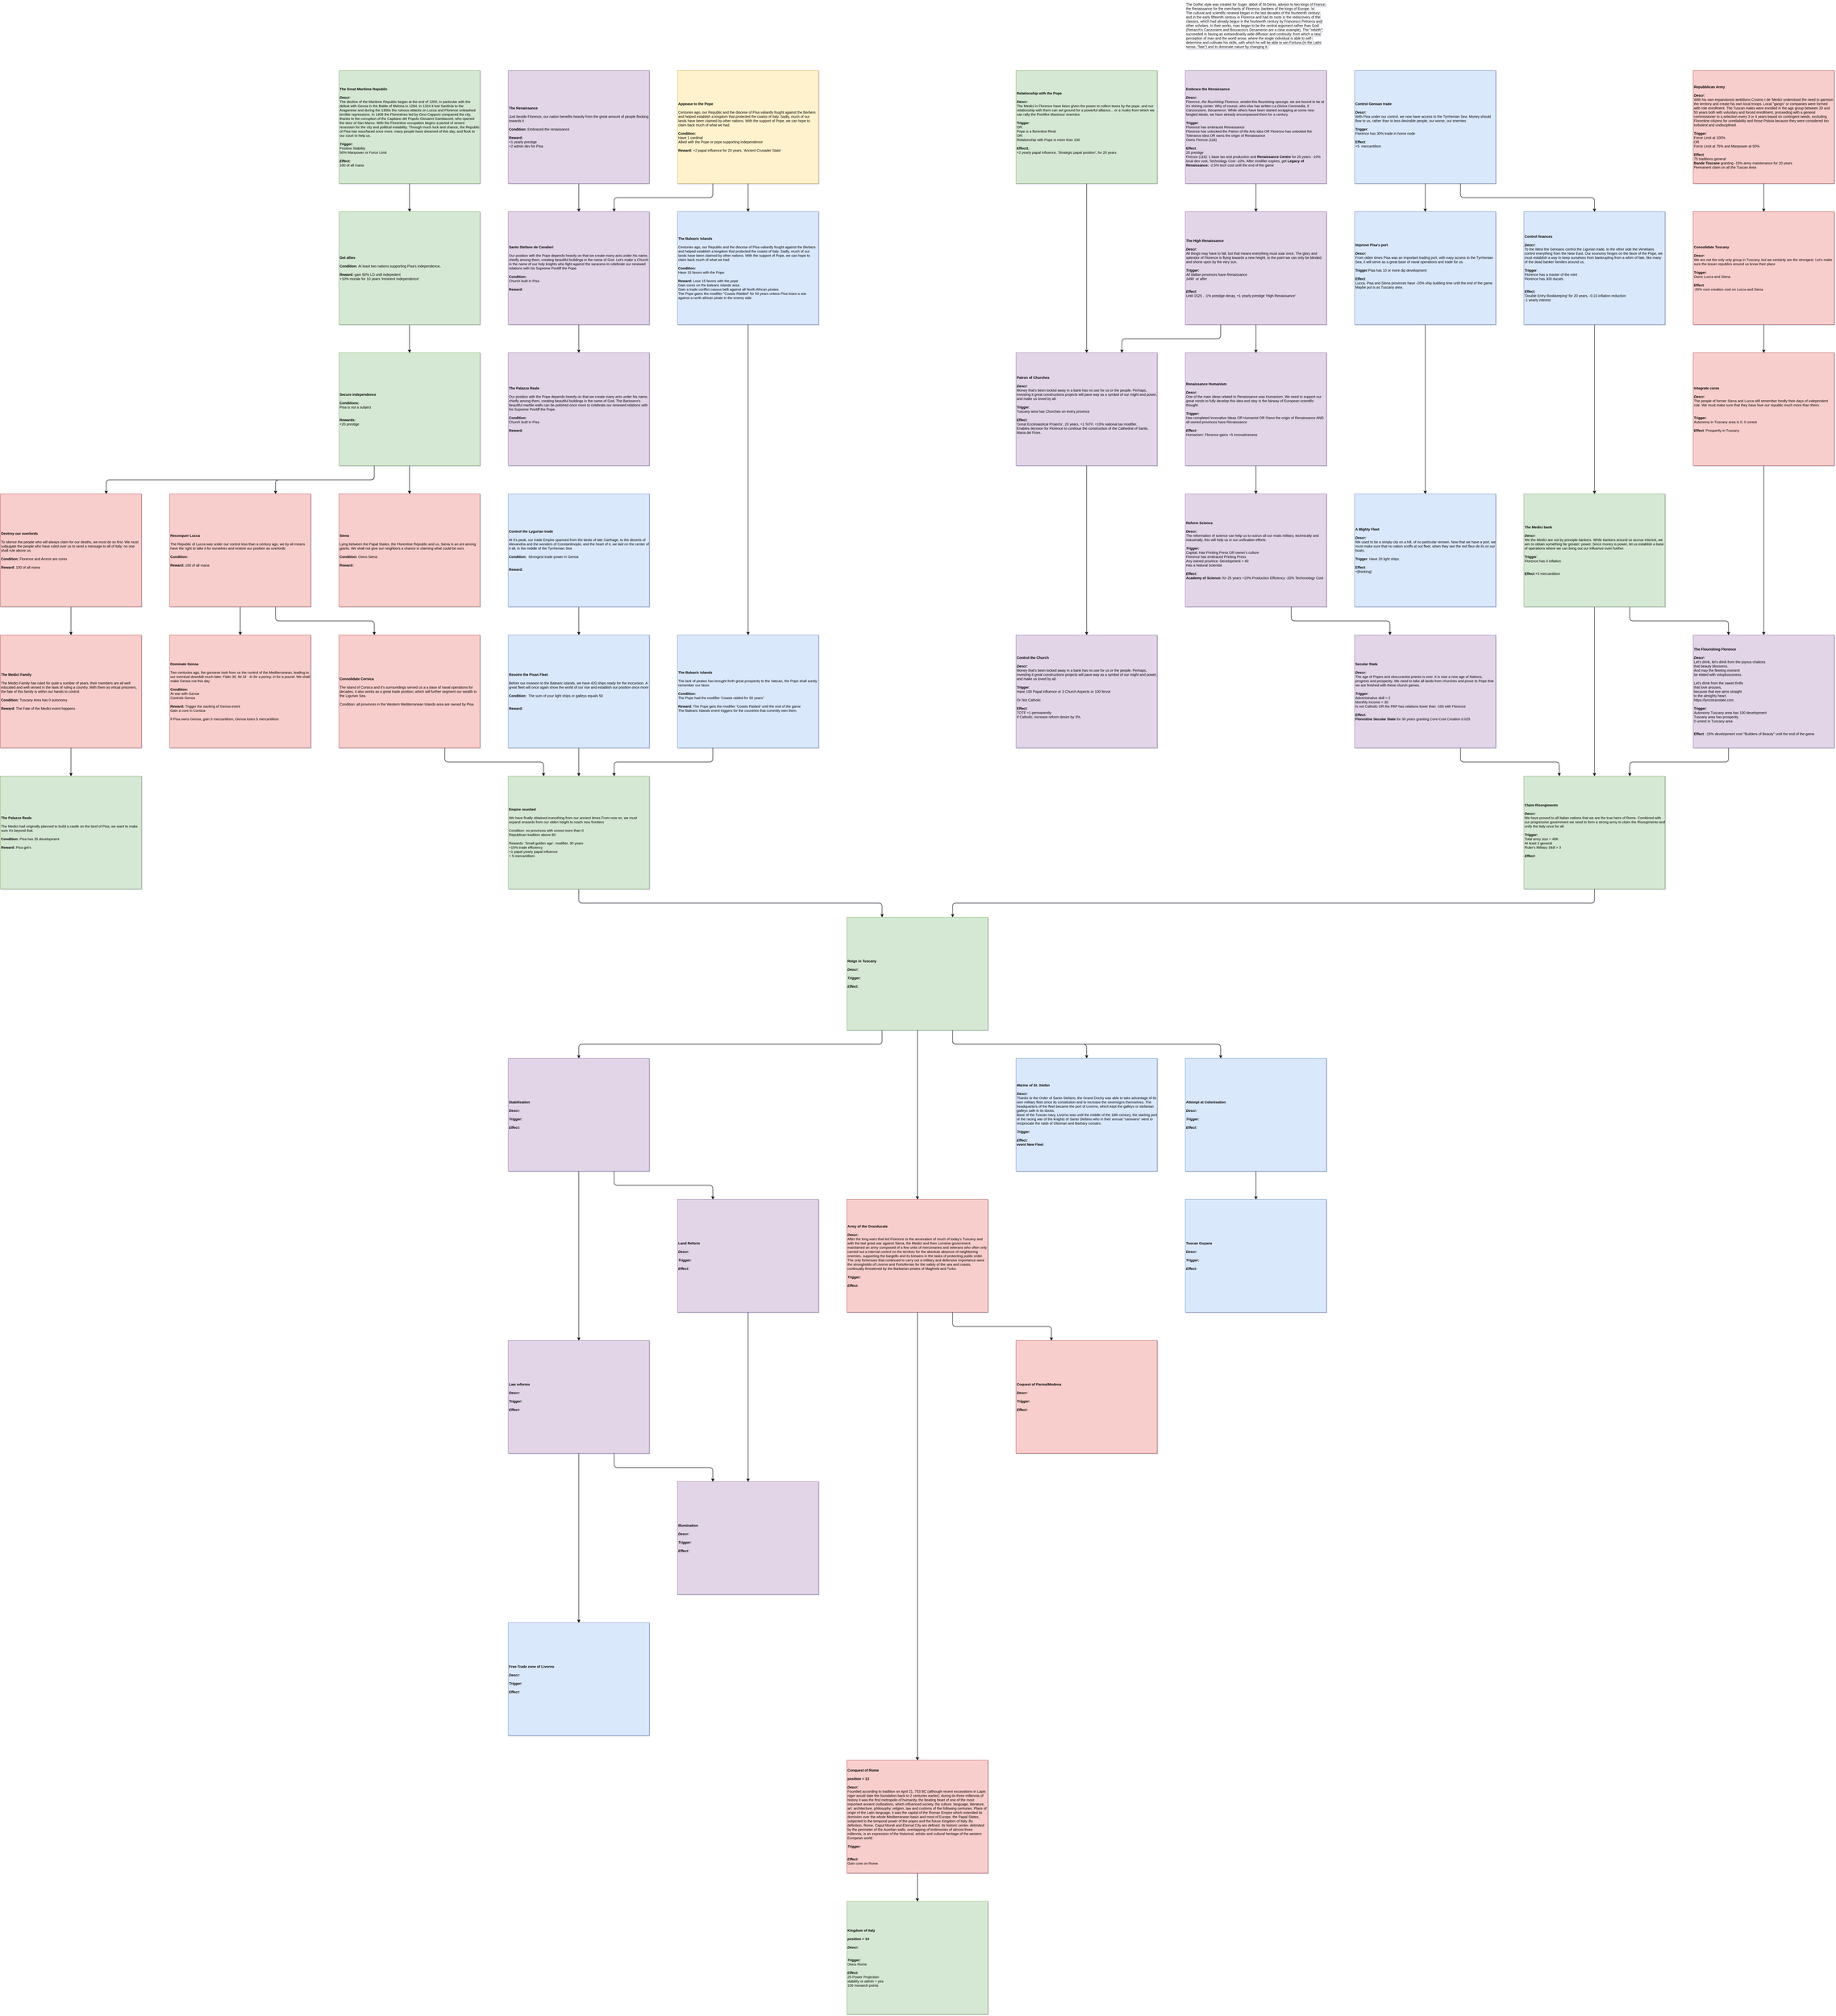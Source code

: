 <mxfile version="13.5.1" type="device" pages="2"><diagram id="kzSDAJDjx9IFy4JvHGh8" name="Missions"><mxGraphModel dx="3549" dy="4192" grid="1" gridSize="10" guides="1" tooltips="1" connect="1" arrows="1" fold="1" page="1" pageScale="1" pageWidth="827" pageHeight="1169" math="0" shadow="1"><root><mxCell id="0"/><mxCell id="1" parent="0"/><mxCell id="w6SWjsJNd_PJqNKlExnE-12" value="" style="edgeStyle=orthogonalEdgeStyle;rounded=0;orthogonalLoop=1;jettySize=auto;html=1;" parent="1" edge="1"><mxGeometry relative="1" as="geometry"><mxPoint x="-1360" y="720.071" as="sourcePoint"/></mxGeometry></mxCell><mxCell id="w6SWjsJNd_PJqNKlExnE-16" value="" style="edgeStyle=orthogonalEdgeStyle;rounded=0;orthogonalLoop=1;jettySize=auto;html=1;" parent="1" edge="1"><mxGeometry relative="1" as="geometry"><mxPoint x="-1360" y="1120.071" as="sourcePoint"/></mxGeometry></mxCell><mxCell id="h8s-hCxMcf2PMTDbwtCN-22" value="" style="edgeStyle=orthogonalEdgeStyle;orthogonalLoop=1;jettySize=auto;html=1;fontSize=18;rounded=0;" parent="1" edge="1"><mxGeometry relative="1" as="geometry"><mxPoint x="-800" y="4240" as="sourcePoint"/></mxGeometry></mxCell><mxCell id="-41bxncdwJOg1mPYOTah-5" value="" style="edgeStyle=orthogonalEdgeStyle;rounded=0;orthogonalLoop=1;jettySize=auto;html=1;fontSize=12;align=left;" parent="1" edge="1"><mxGeometry relative="1" as="geometry"><mxPoint x="681.5" y="640.0" as="sourcePoint"/></mxGeometry></mxCell><mxCell id="-41bxncdwJOg1mPYOTah-7" value="" style="edgeStyle=orthogonalEdgeStyle;rounded=0;orthogonalLoop=1;jettySize=auto;html=1;fontSize=12;align=left;" parent="1" edge="1"><mxGeometry relative="1" as="geometry"><mxPoint x="681.5" y="1000" as="sourcePoint"/></mxGeometry></mxCell><mxCell id="oUKgaUT7NJrd88US_-Vo-12" value="" style="edgeStyle=orthogonalEdgeStyle;orthogonalLoop=1;jettySize=auto;html=1;rounded=1;" parent="1" edge="1"><mxGeometry relative="1" as="geometry"><mxPoint x="2120" y="1720.0" as="sourcePoint"/></mxGeometry></mxCell><mxCell id="lxvOAFcSYASEFJ2wgUHJ-1" style="edgeStyle=orthogonalEdgeStyle;rounded=1;orthogonalLoop=1;jettySize=auto;html=1;exitX=0.5;exitY=1;exitDx=0;exitDy=0;align=left;" parent="1" edge="1"><mxGeometry relative="1" as="geometry"><mxPoint x="2120.471" y="1719.529" as="sourcePoint"/></mxGeometry></mxCell><mxCell id="oUKgaUT7NJrd88US_-Vo-14" value="" style="edgeStyle=orthogonalEdgeStyle;orthogonalLoop=1;jettySize=auto;html=1;rounded=1;" parent="1" edge="1"><mxGeometry relative="1" as="geometry"><mxPoint x="2120" y="2080" as="sourcePoint"/></mxGeometry></mxCell><mxCell id="oUKgaUT7NJrd88US_-Vo-17" style="edgeStyle=orthogonalEdgeStyle;orthogonalLoop=1;jettySize=auto;html=1;exitX=0.5;exitY=1;exitDx=0;exitDy=0;rounded=1;" parent="1" edge="1"><mxGeometry relative="1" as="geometry"><mxPoint x="1640.471" y="2079.529" as="sourcePoint"/></mxGeometry></mxCell><mxCell id="Y1A-uAklqQ5wONbZMg3W-27" value="&lt;div style=&quot;font-size: 10px;&quot;&gt;&lt;div style=&quot;font-size: 10px;&quot;&gt;&lt;b style=&quot;font-size: 10px;&quot;&gt;Kingdom of Italy&lt;/b&gt;&lt;br style=&quot;font-size: 10px;&quot;&gt;&lt;/div&gt;&lt;div style=&quot;font-size: 10px;&quot;&gt;&lt;br style=&quot;font-size: 10px;&quot;&gt;&lt;/div&gt;&lt;div style=&quot;font-size: 10px;&quot;&gt;&lt;b style=&quot;font-size: 10px;&quot;&gt;position = 14&lt;/b&gt;&lt;/div&gt;&lt;div style=&quot;font-size: 10px;&quot;&gt;&lt;br style=&quot;font-size: 10px;&quot;&gt;&lt;/div&gt;&lt;div style=&quot;font-size: 10px;&quot;&gt;&lt;i style=&quot;font-size: 10px;&quot;&gt;&lt;b style=&quot;font-size: 10px;&quot;&gt;Descr:&lt;/b&gt;&lt;/i&gt;&lt;/div&gt;&lt;div style=&quot;font-size: 10px;&quot;&gt;&lt;div style=&quot;font-size: 10px;&quot;&gt;&lt;br style=&quot;font-size: 10px;&quot;&gt;&lt;/div&gt;&lt;/div&gt;&lt;div style=&quot;font-size: 10px;&quot;&gt;&lt;br style=&quot;font-size: 10px;&quot;&gt;&lt;/div&gt;&lt;div style=&quot;font-size: 10px;&quot;&gt;&lt;b style=&quot;font-size: 10px;&quot;&gt;&lt;i style=&quot;font-size: 10px;&quot;&gt;Trigger:&lt;/i&gt;&lt;/b&gt;&lt;/div&gt;&lt;span style=&quot;font-size: 10px;&quot;&gt;Owns Rome&lt;/span&gt;&lt;br style=&quot;font-size: 10px;&quot;&gt;&lt;div style=&quot;font-size: 10px;&quot;&gt;&lt;br style=&quot;font-size: 10px;&quot;&gt;&lt;/div&gt;&lt;div style=&quot;font-size: 10px;&quot;&gt;&lt;b style=&quot;font-size: 10px;&quot;&gt;&lt;i style=&quot;font-size: 10px;&quot;&gt;Effect:&lt;/i&gt;&lt;/b&gt;&lt;/div&gt;&lt;div style=&quot;font-size: 10px;&quot;&gt;25 Power Projection&lt;br style=&quot;font-size: 10px;&quot;&gt;&lt;/div&gt;&lt;div style=&quot;font-size: 10px;&quot;&gt;stability or admin = yes&amp;nbsp;&lt;/div&gt;&lt;div style=&quot;font-size: 10px;&quot;&gt;100 monarch points&lt;/div&gt;&lt;/div&gt;" style="rounded=0;whiteSpace=wrap;html=1;fillColor=#d5e8d4;strokeColor=#82b366;fontSize=10;align=left;" parent="1" vertex="1"><mxGeometry x="960" y="2790" width="400" height="320" as="geometry"/></mxCell><mxCell id="Y1A-uAklqQ5wONbZMg3W-28" style="edgeStyle=orthogonalEdgeStyle;orthogonalLoop=1;jettySize=auto;html=1;exitX=0.5;exitY=1;exitDx=0;exitDy=0;rounded=1;" parent="1" source="Y1A-uAklqQ5wONbZMg3W-29" target="Y1A-uAklqQ5wONbZMg3W-27" edge="1"><mxGeometry relative="1" as="geometry"/></mxCell><mxCell id="Y1A-uAklqQ5wONbZMg3W-29" value="&lt;div style=&quot;font-size: 10px;&quot;&gt;&lt;b style=&quot;font-size: 10px;&quot;&gt;Conquest of Rome&lt;br style=&quot;font-size: 10px;&quot;&gt;&lt;/b&gt;&lt;/div&gt;&lt;div style=&quot;font-size: 10px;&quot;&gt;&lt;b style=&quot;font-size: 10px;&quot;&gt;&lt;br style=&quot;font-size: 10px;&quot;&gt;&lt;/b&gt;&lt;/div&gt;&lt;div style=&quot;font-size: 10px;&quot;&gt;&lt;b style=&quot;font-size: 10px;&quot;&gt;position = 13&lt;/b&gt;&lt;/div&gt;&lt;div style=&quot;font-size: 10px;&quot;&gt;&lt;b style=&quot;font-size: 10px;&quot;&gt;&lt;br style=&quot;font-size: 10px;&quot;&gt;&lt;/b&gt;&lt;/div&gt;&lt;div style=&quot;font-size: 10px;&quot;&gt;&lt;b style=&quot;font-size: 10px;&quot;&gt;&lt;i style=&quot;font-size: 10px;&quot;&gt;Descr:&lt;/i&gt;&lt;/b&gt;&lt;/div&gt;&lt;div style=&quot;font-size: 10px;&quot;&gt;Founded according to tradition on April 21, 753 BC (although recent excavations in Lapis niger would date the foundation back to 2 centuries earlier), during its three millennia of history it was the first metropolis of humanity, the beating heart of one of the most important ancient civilizations, which influenced society, the culture, language, literature, art, architecture, philosophy, religion, law and customs of the following centuries. Place of origin of the Latin language, it was the capital of the Roman Empire which extended its dominion over the whole Mediterranean basin and most of Europe, the Papal States, subjected to the temporal power of the popes and the future Kingdom of Italy. By definition, Rome, Caput Mundi and Eternal City are defined. Its historic center, delimited by the perimeter of the Aurelian walls, overlapping of testimonies of almost three millennia, is an expression of the historical, artistic and cultural heritage of the western European world.&lt;br style=&quot;font-size: 10px;&quot;&gt;&lt;/div&gt;&lt;div style=&quot;font-size: 10px;&quot;&gt;&lt;br style=&quot;font-size: 10px;&quot;&gt;&lt;/div&gt;&lt;div style=&quot;font-size: 10px;&quot;&gt;&lt;b style=&quot;font-size: 10px;&quot;&gt;&lt;i style=&quot;font-size: 10px;&quot;&gt;Trigger:&lt;/i&gt;&lt;/b&gt;&lt;/div&gt;&lt;div style=&quot;font-size: 10px;&quot;&gt;&lt;br style=&quot;font-size: 10px;&quot;&gt;&lt;/div&gt;&lt;div style=&quot;font-size: 10px;&quot;&gt;&lt;br style=&quot;font-size: 10px;&quot;&gt;&lt;/div&gt;&lt;div style=&quot;font-size: 10px;&quot;&gt;&lt;b style=&quot;font-size: 10px;&quot;&gt;&lt;i style=&quot;font-size: 10px;&quot;&gt;Effect:&lt;/i&gt;&lt;/b&gt;&lt;/div&gt;Gain core on Rome" style="rounded=0;whiteSpace=wrap;html=1;align=left;fontSize=10;fillColor=#f8cecc;strokeColor=#b85450;fontColor=#000000;" parent="1" vertex="1"><mxGeometry x="960" y="2390" width="400" height="320" as="geometry"/></mxCell><mxCell id="XOXAKYjaKUVTAuJZyVki-32" style="edgeStyle=orthogonalEdgeStyle;rounded=1;orthogonalLoop=1;jettySize=auto;html=1;exitX=0.5;exitY=1;exitDx=0;exitDy=0;entryX=0.75;entryY=0;entryDx=0;entryDy=0;" parent="1" source="TUNon1OkFXBgHkGYELMJ-9" target="XOXAKYjaKUVTAuJZyVki-49" edge="1"><mxGeometry relative="1" as="geometry"><mxPoint x="2600" y="-80" as="sourcePoint"/></mxGeometry></mxCell><mxCell id="XOXAKYjaKUVTAuJZyVki-46" style="edgeStyle=orthogonalEdgeStyle;rounded=1;orthogonalLoop=1;jettySize=auto;html=1;exitX=0.75;exitY=1;exitDx=0;exitDy=0;fontSize=12;align=left;" parent="1" source="XOXAKYjaKUVTAuJZyVki-49" target="XOXAKYjaKUVTAuJZyVki-63" edge="1"><mxGeometry relative="1" as="geometry"/></mxCell><mxCell id="XOXAKYjaKUVTAuJZyVki-48" style="edgeStyle=orthogonalEdgeStyle;rounded=1;orthogonalLoop=1;jettySize=auto;html=1;exitX=0.25;exitY=1;exitDx=0;exitDy=0;fontSize=12;align=left;" parent="1" source="XOXAKYjaKUVTAuJZyVki-49" target="XOXAKYjaKUVTAuJZyVki-53" edge="1"><mxGeometry relative="1" as="geometry"/></mxCell><mxCell id="dCtamnmhwj9onZVRYanw-10" value="" style="edgeStyle=orthogonalEdgeStyle;rounded=1;orthogonalLoop=1;jettySize=auto;html=1;" parent="1" source="XOXAKYjaKUVTAuJZyVki-49" target="dCtamnmhwj9onZVRYanw-9" edge="1"><mxGeometry relative="1" as="geometry"/></mxCell><mxCell id="dCtamnmhwj9onZVRYanw-13" style="edgeStyle=orthogonalEdgeStyle;rounded=1;orthogonalLoop=1;jettySize=auto;html=1;exitX=0.75;exitY=1;exitDx=0;exitDy=0;entryX=0.25;entryY=0;entryDx=0;entryDy=0;" parent="1" source="XOXAKYjaKUVTAuJZyVki-49" target="W21TiWzOYsE15reQZHl0-2" edge="1"><mxGeometry relative="1" as="geometry"/></mxCell><mxCell id="XOXAKYjaKUVTAuJZyVki-49" value="Reign in Tuscany&lt;div style=&quot;font-weight: 400; font-size: 10px;&quot;&gt;&lt;b style=&quot;font-size: 10px;&quot;&gt;&lt;i style=&quot;font-size: 10px;&quot;&gt;&lt;br class=&quot;Apple-interchange-newline&quot; style=&quot;font-size: 10px;&quot;&gt;Descr:&lt;/i&gt;&lt;/b&gt;&lt;/div&gt;&lt;div style=&quot;font-weight: 400; font-size: 10px;&quot;&gt;&lt;b style=&quot;font-size: 10px;&quot;&gt;&lt;i style=&quot;font-size: 10px;&quot;&gt;&lt;br style=&quot;font-size: 10px;&quot;&gt;&lt;/i&gt;&lt;/b&gt;&lt;/div&gt;&lt;div style=&quot;font-weight: 400; font-size: 10px;&quot;&gt;&lt;b style=&quot;font-size: 10px;&quot;&gt;&lt;i style=&quot;font-size: 10px;&quot;&gt;Trigger:&lt;/i&gt;&lt;/b&gt;&lt;/div&gt;&lt;div style=&quot;font-weight: 400; font-size: 10px;&quot;&gt;&lt;b style=&quot;font-size: 10px;&quot;&gt;&lt;i style=&quot;font-size: 10px;&quot;&gt;&lt;br style=&quot;font-size: 10px;&quot;&gt;&lt;/i&gt;&lt;/b&gt;&lt;/div&gt;&lt;div style=&quot;font-weight: 400; font-size: 10px;&quot;&gt;&lt;b style=&quot;font-size: 10px;&quot;&gt;&lt;i style=&quot;font-size: 10px;&quot;&gt;Effect:&lt;/i&gt;&lt;/b&gt;&lt;/div&gt;" style="rounded=0;whiteSpace=wrap;html=1;align=left;fontSize=10;fontStyle=1;labelBackgroundColor=none;fillColor=#d5e8d4;strokeColor=#82b366;" parent="1" vertex="1"><mxGeometry x="960" width="400" height="320" as="geometry"/></mxCell><mxCell id="dCtamnmhwj9onZVRYanw-11" style="edgeStyle=orthogonalEdgeStyle;rounded=1;orthogonalLoop=1;jettySize=auto;html=1;exitX=0.75;exitY=1;exitDx=0;exitDy=0;entryX=0.25;entryY=0;entryDx=0;entryDy=0;" parent="1" source="dCtamnmhwj9onZVRYanw-9" target="XOXAKYjaKUVTAuJZyVki-61" edge="1"><mxGeometry relative="1" as="geometry"/></mxCell><mxCell id="dCtamnmhwj9onZVRYanw-12" style="edgeStyle=orthogonalEdgeStyle;rounded=1;orthogonalLoop=1;jettySize=auto;html=1;exitX=0.5;exitY=1;exitDx=0;exitDy=0;" parent="1" source="dCtamnmhwj9onZVRYanw-9" target="Y1A-uAklqQ5wONbZMg3W-29" edge="1"><mxGeometry relative="1" as="geometry"/></mxCell><mxCell id="dCtamnmhwj9onZVRYanw-9" value="&lt;div style=&quot;font-weight: 400 ; font-size: 10px&quot;&gt;&lt;b style=&quot;font-size: 10px&quot;&gt;&lt;span style=&quot;font-size: 10px&quot;&gt;Army of the Granducate&lt;/span&gt;&lt;/b&gt;&lt;/div&gt;&lt;div style=&quot;font-weight: 400 ; font-size: 10px&quot;&gt;&lt;b style=&quot;font-size: 10px&quot;&gt;&lt;i style=&quot;font-size: 10px&quot;&gt;&lt;br class=&quot;Apple-interchange-newline&quot; style=&quot;font-size: 10px&quot;&gt;Descr:&lt;/i&gt;&lt;/b&gt;&lt;/div&gt;&lt;div style=&quot;font-weight: 400 ; font-size: 10px&quot;&gt;&lt;span class=&quot;VIiyi&quot; lang=&quot;en&quot;&gt;&lt;span class=&quot;JLqJ4b ChMk0b&quot;&gt;&lt;span&gt;After the long wars that led Florence to the annexation of much of today's Tuscany and with the last great war against Siena, the Medici and then Lorraine government maintained an army composed of a few units of mercenaries and veterans who often only carried out a&lt;/span&gt;&lt;/span&gt; &lt;span class=&quot;JLqJ4b ChMk0b&quot;&gt;&lt;span&gt;internal control on the territory for the absolute absence of neighboring enemies, supporting the bargello and its brewers in the tasks of protecting public order.&lt;/span&gt;&lt;/span&gt; &lt;span class=&quot;JLqJ4b ChMk0b&quot;&gt;&lt;span&gt;The only fortresses that continued to carry out a military and defensive importance were the strongholds of Livorno and Portoferraio for the safety of the sea and coasts, continually threatened by the Barbarian pirates of Maghreb and Turks.&lt;/span&gt;&lt;/span&gt;&lt;/span&gt;&lt;b style=&quot;font-size: 10px&quot;&gt;&lt;i style=&quot;font-size: 10px&quot;&gt;&lt;br style=&quot;font-size: 10px&quot;&gt;&lt;/i&gt;&lt;/b&gt;&lt;/div&gt;&lt;div style=&quot;font-weight: 400 ; font-size: 10px&quot;&gt;&lt;span class=&quot;VIiyi&quot; lang=&quot;en&quot;&gt;&lt;span class=&quot;JLqJ4b ChMk0b&quot;&gt;&lt;span&gt;&lt;br&gt;&lt;/span&gt;&lt;/span&gt;&lt;/span&gt;&lt;/div&gt;&lt;div style=&quot;font-weight: 400 ; font-size: 10px&quot;&gt;&lt;b style=&quot;font-size: 10px&quot;&gt;&lt;i style=&quot;font-size: 10px&quot;&gt;Trigger:&lt;/i&gt;&lt;/b&gt;&lt;/div&gt;&lt;div style=&quot;font-weight: 400 ; font-size: 10px&quot;&gt;&lt;b style=&quot;font-size: 10px&quot;&gt;&lt;i style=&quot;font-size: 10px&quot;&gt;&lt;br style=&quot;font-size: 10px&quot;&gt;&lt;/i&gt;&lt;/b&gt;&lt;/div&gt;&lt;div style=&quot;font-weight: 400 ; font-size: 10px&quot;&gt;&lt;b style=&quot;font-size: 10px&quot;&gt;&lt;i style=&quot;font-size: 10px&quot;&gt;Effect:&lt;/i&gt;&lt;/b&gt;&lt;/div&gt;" style="rounded=0;whiteSpace=wrap;html=1;align=left;fontSize=10;fontStyle=1;labelBackgroundColor=none;fillColor=#f8cecc;strokeColor=#b85450;" parent="1" vertex="1"><mxGeometry x="960" y="800" width="400" height="320" as="geometry"/></mxCell><mxCell id="XOXAKYjaKUVTAuJZyVki-50" style="edgeStyle=orthogonalEdgeStyle;rounded=1;orthogonalLoop=1;jettySize=auto;html=1;exitX=0.75;exitY=1;exitDx=0;exitDy=0;fontSize=12;align=left;entryX=0.25;entryY=0;entryDx=0;entryDy=0;" parent="1" source="XOXAKYjaKUVTAuJZyVki-53" target="XOXAKYjaKUVTAuJZyVki-60" edge="1"><mxGeometry relative="1" as="geometry"/></mxCell><mxCell id="dCtamnmhwj9onZVRYanw-1" style="edgeStyle=orthogonalEdgeStyle;rounded=1;orthogonalLoop=1;jettySize=auto;html=1;exitX=0.5;exitY=1;exitDx=0;exitDy=0;" parent="1" source="XOXAKYjaKUVTAuJZyVki-53" target="XOXAKYjaKUVTAuJZyVki-58" edge="1"><mxGeometry relative="1" as="geometry"/></mxCell><mxCell id="XOXAKYjaKUVTAuJZyVki-53" value="Stabilisation&lt;div style=&quot;font-weight: 400; font-size: 10px;&quot;&gt;&lt;b style=&quot;font-size: 10px;&quot;&gt;&lt;i style=&quot;font-size: 10px;&quot;&gt;&lt;br class=&quot;Apple-interchange-newline&quot; style=&quot;font-size: 10px;&quot;&gt;Descr:&lt;/i&gt;&lt;/b&gt;&lt;/div&gt;&lt;div style=&quot;font-weight: 400; font-size: 10px;&quot;&gt;&lt;b style=&quot;font-size: 10px;&quot;&gt;&lt;i style=&quot;font-size: 10px;&quot;&gt;&lt;br style=&quot;font-size: 10px;&quot;&gt;&lt;/i&gt;&lt;/b&gt;&lt;/div&gt;&lt;div style=&quot;font-weight: 400; font-size: 10px;&quot;&gt;&lt;b style=&quot;font-size: 10px;&quot;&gt;&lt;i style=&quot;font-size: 10px;&quot;&gt;Trigger:&lt;/i&gt;&lt;/b&gt;&lt;/div&gt;&lt;div style=&quot;font-weight: 400; font-size: 10px;&quot;&gt;&lt;b style=&quot;font-size: 10px;&quot;&gt;&lt;i style=&quot;font-size: 10px;&quot;&gt;&lt;br style=&quot;font-size: 10px;&quot;&gt;&lt;/i&gt;&lt;/b&gt;&lt;/div&gt;&lt;div style=&quot;font-weight: 400; font-size: 10px;&quot;&gt;&lt;b style=&quot;font-size: 10px;&quot;&gt;&lt;i style=&quot;font-size: 10px;&quot;&gt;Effect:&lt;/i&gt;&lt;/b&gt;&lt;/div&gt;" style="rounded=0;whiteSpace=wrap;html=1;align=left;fontSize=10;fontStyle=1;labelBackgroundColor=none;fillColor=#e1d5e7;strokeColor=#9673a6;" parent="1" vertex="1"><mxGeometry y="400" width="400" height="320" as="geometry"/></mxCell><mxCell id="XOXAKYjaKUVTAuJZyVki-55" value="Free-Trade zone of Livorno&lt;div style=&quot;font-weight: 400; font-size: 10px;&quot;&gt;&lt;b style=&quot;font-size: 10px;&quot;&gt;&lt;i style=&quot;font-size: 10px;&quot;&gt;&lt;br class=&quot;Apple-interchange-newline&quot; style=&quot;font-size: 10px;&quot;&gt;Descr:&lt;/i&gt;&lt;/b&gt;&lt;/div&gt;&lt;div style=&quot;font-weight: 400; font-size: 10px;&quot;&gt;&lt;b style=&quot;font-size: 10px;&quot;&gt;&lt;i style=&quot;font-size: 10px;&quot;&gt;&lt;br style=&quot;font-size: 10px;&quot;&gt;&lt;/i&gt;&lt;/b&gt;&lt;/div&gt;&lt;div style=&quot;font-weight: 400; font-size: 10px;&quot;&gt;&lt;b style=&quot;font-size: 10px;&quot;&gt;&lt;i style=&quot;font-size: 10px;&quot;&gt;Trigger:&lt;/i&gt;&lt;/b&gt;&lt;/div&gt;&lt;div style=&quot;font-weight: 400; font-size: 10px;&quot;&gt;&lt;b style=&quot;font-size: 10px;&quot;&gt;&lt;i style=&quot;font-size: 10px;&quot;&gt;&lt;br style=&quot;font-size: 10px;&quot;&gt;&lt;/i&gt;&lt;/b&gt;&lt;/div&gt;&lt;div style=&quot;font-weight: 400; font-size: 10px;&quot;&gt;&lt;b style=&quot;font-size: 10px;&quot;&gt;&lt;i style=&quot;font-size: 10px;&quot;&gt;Effect:&lt;/i&gt;&lt;/b&gt;&lt;/div&gt;" style="rounded=0;whiteSpace=wrap;html=1;align=left;fontSize=10;fontStyle=1;labelBackgroundColor=none;fillColor=#dae8fc;strokeColor=#6c8ebf;" parent="1" vertex="1"><mxGeometry y="2000" width="400" height="320" as="geometry"/></mxCell><mxCell id="XOXAKYjaKUVTAuJZyVki-56" value="Illumination&lt;div style=&quot;font-weight: 400; font-size: 10px;&quot;&gt;&lt;b style=&quot;font-size: 10px;&quot;&gt;&lt;i style=&quot;font-size: 10px;&quot;&gt;&lt;br class=&quot;Apple-interchange-newline&quot; style=&quot;font-size: 10px;&quot;&gt;Descr:&lt;/i&gt;&lt;/b&gt;&lt;/div&gt;&lt;div style=&quot;font-weight: 400; font-size: 10px;&quot;&gt;&lt;b style=&quot;font-size: 10px;&quot;&gt;&lt;i style=&quot;font-size: 10px;&quot;&gt;&lt;br style=&quot;font-size: 10px;&quot;&gt;&lt;/i&gt;&lt;/b&gt;&lt;/div&gt;&lt;div style=&quot;font-weight: 400; font-size: 10px;&quot;&gt;&lt;b style=&quot;font-size: 10px;&quot;&gt;&lt;i style=&quot;font-size: 10px;&quot;&gt;Trigger:&lt;/i&gt;&lt;/b&gt;&lt;/div&gt;&lt;div style=&quot;font-weight: 400; font-size: 10px;&quot;&gt;&lt;b style=&quot;font-size: 10px;&quot;&gt;&lt;i style=&quot;font-size: 10px;&quot;&gt;&lt;br style=&quot;font-size: 10px;&quot;&gt;&lt;/i&gt;&lt;/b&gt;&lt;/div&gt;&lt;div style=&quot;font-weight: 400; font-size: 10px;&quot;&gt;&lt;b style=&quot;font-size: 10px;&quot;&gt;&lt;i style=&quot;font-size: 10px;&quot;&gt;Effect:&lt;/i&gt;&lt;/b&gt;&lt;/div&gt;" style="rounded=0;whiteSpace=wrap;html=1;align=left;fontSize=10;fontStyle=1;labelBackgroundColor=none;fillColor=#e1d5e7;strokeColor=#9673a6;" parent="1" vertex="1"><mxGeometry x="480" y="1600" width="400" height="320" as="geometry"/></mxCell><mxCell id="XOXAKYjaKUVTAuJZyVki-118" value="" style="edgeStyle=orthogonalEdgeStyle;rounded=0;orthogonalLoop=1;jettySize=auto;html=1;" parent="1" edge="1"><mxGeometry relative="1" as="geometry"><mxPoint x="680" y="2000" as="targetPoint"/></mxGeometry></mxCell><mxCell id="XOXAKYjaKUVTAuJZyVki-120" value="" style="edgeStyle=orthogonalEdgeStyle;rounded=0;orthogonalLoop=1;jettySize=auto;html=1;" parent="1" edge="1"><mxGeometry relative="1" as="geometry"><mxPoint x="680" y="2400" as="targetPoint"/></mxGeometry></mxCell><mxCell id="dCtamnmhwj9onZVRYanw-5" style="edgeStyle=orthogonalEdgeStyle;rounded=1;orthogonalLoop=1;jettySize=auto;html=1;exitX=0.75;exitY=1;exitDx=0;exitDy=0;entryX=0.25;entryY=0;entryDx=0;entryDy=0;" parent="1" source="XOXAKYjaKUVTAuJZyVki-58" target="XOXAKYjaKUVTAuJZyVki-56" edge="1"><mxGeometry relative="1" as="geometry"/></mxCell><mxCell id="dCtamnmhwj9onZVRYanw-8" style="edgeStyle=orthogonalEdgeStyle;rounded=1;orthogonalLoop=1;jettySize=auto;html=1;exitX=0.5;exitY=1;exitDx=0;exitDy=0;" parent="1" source="XOXAKYjaKUVTAuJZyVki-58" target="XOXAKYjaKUVTAuJZyVki-55" edge="1"><mxGeometry relative="1" as="geometry"/></mxCell><mxCell id="XOXAKYjaKUVTAuJZyVki-58" value="Law reforms&lt;div style=&quot;font-weight: 400; font-size: 10px;&quot;&gt;&lt;b style=&quot;font-size: 10px;&quot;&gt;&lt;i style=&quot;font-size: 10px;&quot;&gt;&lt;br class=&quot;Apple-interchange-newline&quot; style=&quot;font-size: 10px;&quot;&gt;Descr:&lt;/i&gt;&lt;/b&gt;&lt;/div&gt;&lt;div style=&quot;font-weight: 400; font-size: 10px;&quot;&gt;&lt;b style=&quot;font-size: 10px;&quot;&gt;&lt;i style=&quot;font-size: 10px;&quot;&gt;&lt;br style=&quot;font-size: 10px;&quot;&gt;&lt;/i&gt;&lt;/b&gt;&lt;/div&gt;&lt;div style=&quot;font-weight: 400; font-size: 10px;&quot;&gt;&lt;b style=&quot;font-size: 10px;&quot;&gt;&lt;i style=&quot;font-size: 10px;&quot;&gt;Trigger:&lt;/i&gt;&lt;/b&gt;&lt;/div&gt;&lt;div style=&quot;font-weight: 400; font-size: 10px;&quot;&gt;&lt;b style=&quot;font-size: 10px;&quot;&gt;&lt;i style=&quot;font-size: 10px;&quot;&gt;&lt;br style=&quot;font-size: 10px;&quot;&gt;&lt;/i&gt;&lt;/b&gt;&lt;/div&gt;&lt;div style=&quot;font-weight: 400; font-size: 10px;&quot;&gt;&lt;b style=&quot;font-size: 10px;&quot;&gt;&lt;i style=&quot;font-size: 10px;&quot;&gt;Effect:&lt;/i&gt;&lt;/b&gt;&lt;/div&gt;" style="rounded=0;whiteSpace=wrap;html=1;align=left;fontSize=10;fontStyle=1;labelBackgroundColor=none;fillColor=#e1d5e7;strokeColor=#9673a6;" parent="1" vertex="1"><mxGeometry y="1200" width="400" height="320" as="geometry"/></mxCell><mxCell id="dCtamnmhwj9onZVRYanw-6" style="edgeStyle=orthogonalEdgeStyle;rounded=1;orthogonalLoop=1;jettySize=auto;html=1;exitX=0.5;exitY=1;exitDx=0;exitDy=0;" parent="1" source="XOXAKYjaKUVTAuJZyVki-60" target="XOXAKYjaKUVTAuJZyVki-56" edge="1"><mxGeometry relative="1" as="geometry"/></mxCell><mxCell id="XOXAKYjaKUVTAuJZyVki-60" value="Land Reform&lt;div style=&quot;font-weight: 400; font-size: 10px;&quot;&gt;&lt;b style=&quot;font-size: 10px;&quot;&gt;&lt;i style=&quot;font-size: 10px;&quot;&gt;&lt;br class=&quot;Apple-interchange-newline&quot; style=&quot;font-size: 10px;&quot;&gt;Descr:&lt;/i&gt;&lt;/b&gt;&lt;/div&gt;&lt;div style=&quot;font-weight: 400; font-size: 10px;&quot;&gt;&lt;b style=&quot;font-size: 10px;&quot;&gt;&lt;i style=&quot;font-size: 10px;&quot;&gt;&lt;br style=&quot;font-size: 10px;&quot;&gt;&lt;/i&gt;&lt;/b&gt;&lt;/div&gt;&lt;div style=&quot;font-weight: 400; font-size: 10px;&quot;&gt;&lt;b style=&quot;font-size: 10px;&quot;&gt;&lt;i style=&quot;font-size: 10px;&quot;&gt;Trigger:&lt;/i&gt;&lt;/b&gt;&lt;/div&gt;&lt;div style=&quot;font-weight: 400; font-size: 10px;&quot;&gt;&lt;b style=&quot;font-size: 10px;&quot;&gt;&lt;i style=&quot;font-size: 10px;&quot;&gt;&lt;br style=&quot;font-size: 10px;&quot;&gt;&lt;/i&gt;&lt;/b&gt;&lt;/div&gt;&lt;div style=&quot;font-weight: 400; font-size: 10px;&quot;&gt;&lt;b style=&quot;font-size: 10px;&quot;&gt;&lt;i style=&quot;font-size: 10px;&quot;&gt;Effect:&lt;/i&gt;&lt;/b&gt;&lt;/div&gt;" style="rounded=0;whiteSpace=wrap;html=1;align=left;fontSize=10;fontStyle=1;labelBackgroundColor=none;fillColor=#e1d5e7;strokeColor=#9673a6;" parent="1" vertex="1"><mxGeometry x="480" y="800" width="400" height="320" as="geometry"/></mxCell><mxCell id="XOXAKYjaKUVTAuJZyVki-61" value="Coquest of Parma/Modena&lt;div style=&quot;font-weight: 400; font-size: 10px;&quot;&gt;&lt;b style=&quot;font-size: 10px;&quot;&gt;&lt;i style=&quot;font-size: 10px;&quot;&gt;&lt;br class=&quot;Apple-interchange-newline&quot; style=&quot;font-size: 10px;&quot;&gt;Descr:&lt;/i&gt;&lt;/b&gt;&lt;/div&gt;&lt;div style=&quot;font-weight: 400; font-size: 10px;&quot;&gt;&lt;b style=&quot;font-size: 10px;&quot;&gt;&lt;i style=&quot;font-size: 10px;&quot;&gt;&lt;br style=&quot;font-size: 10px;&quot;&gt;&lt;/i&gt;&lt;/b&gt;&lt;/div&gt;&lt;div style=&quot;font-weight: 400; font-size: 10px;&quot;&gt;&lt;b style=&quot;font-size: 10px;&quot;&gt;&lt;i style=&quot;font-size: 10px;&quot;&gt;Trigger:&lt;/i&gt;&lt;/b&gt;&lt;/div&gt;&lt;div style=&quot;font-weight: 400; font-size: 10px;&quot;&gt;&lt;b style=&quot;font-size: 10px;&quot;&gt;&lt;i style=&quot;font-size: 10px;&quot;&gt;&lt;br style=&quot;font-size: 10px;&quot;&gt;&lt;/i&gt;&lt;/b&gt;&lt;/div&gt;&lt;div style=&quot;font-weight: 400; font-size: 10px;&quot;&gt;&lt;b style=&quot;font-size: 10px;&quot;&gt;&lt;i style=&quot;font-size: 10px;&quot;&gt;Effect:&lt;/i&gt;&lt;/b&gt;&lt;/div&gt;" style="rounded=0;whiteSpace=wrap;html=1;align=left;fontSize=10;fontStyle=1;labelBackgroundColor=none;fillColor=#f8cecc;strokeColor=#b85450;" parent="1" vertex="1"><mxGeometry x="1440" y="1200" width="400" height="320" as="geometry"/></mxCell><mxCell id="XOXAKYjaKUVTAuJZyVki-63" value="&lt;div style=&quot;font-weight: 400 ; font-size: 10px&quot;&gt;&lt;b style=&quot;font-size: 10px&quot;&gt;&lt;i style=&quot;font-size: 10px&quot;&gt;Marine of St. Stefan&lt;/i&gt;&lt;/b&gt;&lt;/div&gt;&lt;div style=&quot;font-weight: 400 ; font-size: 10px&quot;&gt;&lt;b style=&quot;font-size: 10px&quot;&gt;&lt;i style=&quot;font-size: 10px&quot;&gt;&lt;br class=&quot;Apple-interchange-newline&quot; style=&quot;font-size: 10px&quot;&gt;Descr:&lt;/i&gt;&lt;/b&gt;&lt;/div&gt;&lt;div style=&quot;font-weight: 400 ; font-size: 10px&quot;&gt;&lt;span class=&quot;VIiyi&quot; lang=&quot;en&quot;&gt;&lt;span class=&quot;JLqJ4b ChMk0b&quot;&gt;&lt;span&gt;Thanks to the Order of Santo Stefano, the Grand Duchy was able to take advantage of its own military fleet since its constitution and to increase the sovereigns themselves.&lt;/span&gt;&lt;/span&gt; &lt;span class=&quot;JLqJ4b ChMk0b&quot;&gt;&lt;span&gt;The headquarters of the fleet became the port of Livorno, which kept the galleys or stefanian galleys safe in its docks.&lt;/span&gt;&lt;/span&gt;&lt;span class=&quot;JLqJ4b&quot;&gt;&lt;span&gt;&lt;br&gt;&lt;/span&gt;&lt;/span&gt;&lt;span class=&quot;JLqJ4b ChMk0b&quot;&gt;&lt;span&gt;Base of the Tuscan navy, Livorno was until the middle of the 18th century, the starting port of the racing war of the knights of Santo Stefano who in their annual &quot;caravans&quot; went to reciprocate the raids of Ottoman and Barbary corsairs.&lt;/span&gt;&lt;/span&gt;&lt;/span&gt;&lt;b style=&quot;font-size: 10px&quot;&gt;&lt;i style=&quot;font-size: 10px&quot;&gt;&lt;br style=&quot;font-size: 10px&quot;&gt;&lt;/i&gt;&lt;/b&gt;&lt;/div&gt;&lt;div style=&quot;font-weight: 400 ; font-size: 10px&quot;&gt;&lt;span class=&quot;VIiyi&quot; lang=&quot;en&quot;&gt;&lt;span class=&quot;JLqJ4b ChMk0b&quot;&gt;&lt;span&gt;&lt;br&gt;&lt;/span&gt;&lt;/span&gt;&lt;/span&gt;&lt;/div&gt;&lt;div style=&quot;font-weight: 400 ; font-size: 10px&quot;&gt;&lt;b style=&quot;font-size: 10px&quot;&gt;&lt;i style=&quot;font-size: 10px&quot;&gt;Trigger:&lt;/i&gt;&lt;/b&gt;&lt;/div&gt;&lt;div style=&quot;font-weight: 400 ; font-size: 10px&quot;&gt;&lt;b style=&quot;font-size: 10px&quot;&gt;&lt;i style=&quot;font-size: 10px&quot;&gt;&lt;br style=&quot;font-size: 10px&quot;&gt;&lt;/i&gt;&lt;/b&gt;&lt;/div&gt;&lt;div style=&quot;font-weight: 400 ; font-size: 10px&quot;&gt;&lt;b style=&quot;font-size: 10px&quot;&gt;&lt;i style=&quot;font-size: 10px&quot;&gt;Effect:&lt;/i&gt;&lt;/b&gt;&lt;/div&gt;&lt;div style=&quot;font-size: 10px&quot;&gt;event New Fleet&lt;/div&gt;" style="rounded=0;whiteSpace=wrap;html=1;align=left;fontSize=10;fontStyle=1;labelBackgroundColor=none;fillColor=#dae8fc;strokeColor=#6c8ebf;" parent="1" vertex="1"><mxGeometry x="1440" y="400" width="400" height="320" as="geometry"/></mxCell><mxCell id="W21TiWzOYsE15reQZHl0-4" style="edgeStyle=orthogonalEdgeStyle;rounded=1;orthogonalLoop=1;jettySize=auto;html=1;exitX=0.5;exitY=1;exitDx=0;exitDy=0;" parent="1" source="W21TiWzOYsE15reQZHl0-2" target="XOXAKYjaKUVTAuJZyVki-64" edge="1"><mxGeometry relative="1" as="geometry"/></mxCell><mxCell id="W21TiWzOYsE15reQZHl0-2" value="Attempt at Colonisation&lt;div style=&quot;font-weight: 400; font-size: 10px;&quot;&gt;&lt;b style=&quot;font-size: 10px;&quot;&gt;&lt;i style=&quot;font-size: 10px;&quot;&gt;&lt;br class=&quot;Apple-interchange-newline&quot; style=&quot;font-size: 10px;&quot;&gt;Descr:&lt;/i&gt;&lt;/b&gt;&lt;/div&gt;&lt;div style=&quot;font-weight: 400; font-size: 10px;&quot;&gt;&lt;b style=&quot;font-size: 10px;&quot;&gt;&lt;i style=&quot;font-size: 10px;&quot;&gt;&lt;br style=&quot;font-size: 10px;&quot;&gt;&lt;/i&gt;&lt;/b&gt;&lt;/div&gt;&lt;div style=&quot;font-weight: 400; font-size: 10px;&quot;&gt;&lt;b style=&quot;font-size: 10px;&quot;&gt;&lt;i style=&quot;font-size: 10px;&quot;&gt;Trigger:&lt;/i&gt;&lt;/b&gt;&lt;/div&gt;&lt;div style=&quot;font-weight: 400; font-size: 10px;&quot;&gt;&lt;b style=&quot;font-size: 10px;&quot;&gt;&lt;i style=&quot;font-size: 10px;&quot;&gt;&lt;br style=&quot;font-size: 10px;&quot;&gt;&lt;/i&gt;&lt;/b&gt;&lt;/div&gt;&lt;div style=&quot;font-weight: 400; font-size: 10px;&quot;&gt;&lt;b style=&quot;font-size: 10px;&quot;&gt;&lt;i style=&quot;font-size: 10px;&quot;&gt;Effect:&lt;/i&gt;&lt;/b&gt;&lt;/div&gt;" style="rounded=0;whiteSpace=wrap;html=1;align=left;fontSize=10;fontStyle=1;labelBackgroundColor=none;fillColor=#dae8fc;strokeColor=#6c8ebf;" parent="1" vertex="1"><mxGeometry x="1920" y="400" width="400" height="320" as="geometry"/></mxCell><mxCell id="XOXAKYjaKUVTAuJZyVki-64" value="Tuscan Guyana&lt;div style=&quot;font-weight: 400; font-size: 10px;&quot;&gt;&lt;b style=&quot;font-size: 10px;&quot;&gt;&lt;i style=&quot;font-size: 10px;&quot;&gt;&lt;br class=&quot;Apple-interchange-newline&quot; style=&quot;font-size: 10px;&quot;&gt;Descr:&lt;/i&gt;&lt;/b&gt;&lt;/div&gt;&lt;div style=&quot;font-weight: 400; font-size: 10px;&quot;&gt;&lt;b style=&quot;font-size: 10px;&quot;&gt;&lt;i style=&quot;font-size: 10px;&quot;&gt;&lt;br style=&quot;font-size: 10px;&quot;&gt;&lt;/i&gt;&lt;/b&gt;&lt;/div&gt;&lt;div style=&quot;font-weight: 400; font-size: 10px;&quot;&gt;&lt;b style=&quot;font-size: 10px;&quot;&gt;&lt;i style=&quot;font-size: 10px;&quot;&gt;Trigger:&lt;/i&gt;&lt;/b&gt;&lt;/div&gt;&lt;div style=&quot;font-weight: 400; font-size: 10px;&quot;&gt;&lt;b style=&quot;font-size: 10px;&quot;&gt;&lt;i style=&quot;font-size: 10px;&quot;&gt;&lt;br style=&quot;font-size: 10px;&quot;&gt;&lt;/i&gt;&lt;/b&gt;&lt;/div&gt;&lt;div style=&quot;font-weight: 400; font-size: 10px;&quot;&gt;&lt;b style=&quot;font-size: 10px;&quot;&gt;&lt;i style=&quot;font-size: 10px;&quot;&gt;Effect:&lt;/i&gt;&lt;/b&gt;&lt;/div&gt;" style="rounded=0;whiteSpace=wrap;html=1;align=left;fontSize=10;fontStyle=1;labelBackgroundColor=none;fillColor=#dae8fc;strokeColor=#6c8ebf;" parent="1" vertex="1"><mxGeometry x="1920" y="800" width="400" height="320" as="geometry"/></mxCell><mxCell id="XOXAKYjaKUVTAuJZyVki-65" value="" style="edgeStyle=orthogonalEdgeStyle;rounded=1;orthogonalLoop=1;jettySize=auto;html=1;" parent="1" source="XOXAKYjaKUVTAuJZyVki-66" target="XOXAKYjaKUVTAuJZyVki-68" edge="1"><mxGeometry relative="1" as="geometry"/></mxCell><mxCell id="XOXAKYjaKUVTAuJZyVki-66" value="&lt;b style=&quot;font-size: 10px&quot;&gt;The Great Maritime Republic&lt;br style=&quot;font-size: 10px&quot;&gt;&lt;/b&gt;&lt;br style=&quot;font-size: 10px&quot;&gt;&lt;span class=&quot;VIiyi&quot; lang=&quot;en&quot;&gt;&lt;span class=&quot;JLqJ4b ChMk0b&quot;&gt;&lt;b&gt;&lt;i&gt;Descr:&lt;br&gt;&lt;/i&gt;&lt;/b&gt;The decline of the Maritime Republic began at the end of 1200, in particular with the defeat with Genoa in the Battle of Meloria in 1284. In 1324 it lost Sardinia to the Aragonese and during the 1300s the ruinous attacks on Lucca and Florence unleashed terrible&lt;/span&gt; &lt;span class=&quot;JLqJ4b ChMk0b&quot;&gt;&lt;span&gt;repressions.&lt;/span&gt;&lt;/span&gt; &lt;span class=&quot;JLqJ4b ChMk0b&quot;&gt;&lt;span&gt;In 1406 the Florentines led by Gino Capponi conquered the city, thanks to the corruption of the Capitano del Popolo Giovanni Gambacorti, who opened the door of San Marco.&lt;/span&gt;&lt;/span&gt; &lt;span class=&quot;JLqJ4b ChMk0b&quot;&gt;&lt;span&gt;With the Florentine occupation begins a period of severe recession for the city and political instability.&amp;nbsp;&lt;/span&gt;&lt;/span&gt;&lt;/span&gt;Through much luck and chance, the Republic of Pisa has resurfaced once more, many people have dreamed of this day, and flock to our court to help us.&lt;br style=&quot;font-size: 10px&quot;&gt;&lt;b style=&quot;font-size: 10px&quot;&gt;&lt;br style=&quot;font-size: 10px&quot;&gt;&lt;i&gt;Trigger:&lt;/i&gt;&lt;br&gt;&lt;/b&gt;&lt;span style=&quot;font-size: 10px&quot;&gt;Positive Stability&lt;br&gt;50% Manpower or Force Limit&lt;br style=&quot;font-size: 10px&quot;&gt;&lt;b&gt;&amp;nbsp;&lt;/b&gt;&lt;br style=&quot;font-size: 10px&quot;&gt;&lt;b&gt;&lt;i&gt;Effect:&lt;/i&gt;&lt;br&gt;&lt;/b&gt;&lt;/span&gt;100 of all mana" style="rounded=0;whiteSpace=wrap;html=1;fillColor=#d5e8d4;strokeColor=#82b366;align=left;fontSize=10;" parent="1" vertex="1"><mxGeometry x="-480" y="-2400" width="400" height="320" as="geometry"/></mxCell><mxCell id="XOXAKYjaKUVTAuJZyVki-67" value="" style="edgeStyle=orthogonalEdgeStyle;rounded=1;orthogonalLoop=1;jettySize=auto;html=1;" parent="1" source="XOXAKYjaKUVTAuJZyVki-68" target="XOXAKYjaKUVTAuJZyVki-73" edge="1"><mxGeometry relative="1" as="geometry"/></mxCell><mxCell id="XOXAKYjaKUVTAuJZyVki-68" value="&lt;b style=&quot;font-size: 10px;&quot;&gt;Get allies&lt;br style=&quot;font-size: 10px;&quot;&gt;&lt;br style=&quot;font-size: 10px;&quot;&gt;Condition: &lt;/b&gt;At least two nations supporting Pisa's independence&lt;b style=&quot;font-size: 10px;&quot;&gt;.&lt;br style=&quot;font-size: 10px;&quot;&gt;&lt;br style=&quot;font-size: 10px;&quot;&gt;Reward: &lt;/b&gt;gain 50% LD until indepedent&lt;br style=&quot;font-size: 10px;&quot;&gt;+10% morale for 10 years 'Inminent Independence'" style="rounded=0;whiteSpace=wrap;html=1;fillColor=#d5e8d4;strokeColor=#82b366;align=left;fontSize=10;" parent="1" vertex="1"><mxGeometry x="-480" y="-2000" width="400" height="320" as="geometry"/></mxCell><mxCell id="XOXAKYjaKUVTAuJZyVki-69" value="&lt;b style=&quot;font-size: 10px;&quot;&gt;Siena&lt;br style=&quot;font-size: 10px;&quot;&gt;&lt;/b&gt;&lt;br style=&quot;font-size: 10px;&quot;&gt;Lying between the Papal States, the Florentine Republic and us, Siena is an ant among giants. We shall not give our neighbors a chance in claiming what could be ours&lt;br style=&quot;font-size: 10px;&quot;&gt;&lt;br style=&quot;font-size: 10px;&quot;&gt;&lt;b style=&quot;font-size: 10px;&quot;&gt;Condition:&lt;/b&gt;&amp;nbsp;Owns Siena&lt;b style=&quot;font-size: 10px;&quot;&gt;&lt;br style=&quot;font-size: 10px;&quot;&gt;&amp;nbsp;&lt;br style=&quot;font-size: 10px;&quot;&gt;Reward:&amp;nbsp;&lt;/b&gt;" style="rounded=0;whiteSpace=wrap;html=1;fillColor=#f8cecc;strokeColor=#b85450;align=left;fontSize=10;" parent="1" vertex="1"><mxGeometry x="-480" y="-1200" width="400" height="320" as="geometry"/></mxCell><mxCell id="XOXAKYjaKUVTAuJZyVki-70" value="" style="edgeStyle=orthogonalEdgeStyle;rounded=1;orthogonalLoop=1;jettySize=auto;html=1;" parent="1" source="XOXAKYjaKUVTAuJZyVki-73" target="XOXAKYjaKUVTAuJZyVki-69" edge="1"><mxGeometry relative="1" as="geometry"><mxPoint x="-305" y="-1540" as="targetPoint"/></mxGeometry></mxCell><mxCell id="XOXAKYjaKUVTAuJZyVki-71" style="edgeStyle=orthogonalEdgeStyle;rounded=1;orthogonalLoop=1;jettySize=auto;html=1;exitX=0.25;exitY=1;exitDx=0;exitDy=0;entryX=0.75;entryY=0;entryDx=0;entryDy=0;" parent="1" source="XOXAKYjaKUVTAuJZyVki-73" target="XOXAKYjaKUVTAuJZyVki-99" edge="1"><mxGeometry relative="1" as="geometry"/></mxCell><mxCell id="XOXAKYjaKUVTAuJZyVki-72" style="edgeStyle=orthogonalEdgeStyle;rounded=1;orthogonalLoop=1;jettySize=auto;html=1;exitX=0.25;exitY=1;exitDx=0;exitDy=0;entryX=0.75;entryY=0;entryDx=0;entryDy=0;" parent="1" source="XOXAKYjaKUVTAuJZyVki-73" target="XOXAKYjaKUVTAuJZyVki-79" edge="1"><mxGeometry relative="1" as="geometry"/></mxCell><mxCell id="XOXAKYjaKUVTAuJZyVki-73" value="&lt;b style=&quot;font-size: 10px&quot;&gt;Secure independence&lt;/b&gt;&lt;br style=&quot;font-size: 10px&quot;&gt;&lt;br style=&quot;font-size: 10px&quot;&gt;&lt;b style=&quot;font-size: 10px&quot;&gt;Conditions:&lt;/b&gt;&lt;br style=&quot;font-size: 10px&quot;&gt;Pisa is not a subject&lt;br style=&quot;font-size: 10px&quot;&gt;&lt;br&gt;&lt;br style=&quot;font-size: 10px&quot;&gt;&lt;b style=&quot;font-size: 10px&quot;&gt;Rewards:&lt;br style=&quot;font-size: 10px&quot;&gt;&lt;/b&gt;+20 prestige" style="rounded=0;whiteSpace=wrap;html=1;fillColor=#d5e8d4;strokeColor=#82b366;align=left;fontSize=10;" parent="1" vertex="1"><mxGeometry x="-480" y="-1600" width="400" height="320" as="geometry"/></mxCell><mxCell id="XOXAKYjaKUVTAuJZyVki-74" value="" style="edgeStyle=orthogonalEdgeStyle;rounded=1;orthogonalLoop=1;jettySize=auto;html=1;" parent="1" source="XOXAKYjaKUVTAuJZyVki-76" target="XOXAKYjaKUVTAuJZyVki-81" edge="1"><mxGeometry relative="1" as="geometry"/></mxCell><mxCell id="XOXAKYjaKUVTAuJZyVki-75" style="edgeStyle=orthogonalEdgeStyle;rounded=1;orthogonalLoop=1;jettySize=auto;html=1;exitX=0.25;exitY=1;exitDx=0;exitDy=0;entryX=0.75;entryY=0;entryDx=0;entryDy=0;" parent="1" source="XOXAKYjaKUVTAuJZyVki-76" target="XOXAKYjaKUVTAuJZyVki-92" edge="1"><mxGeometry relative="1" as="geometry"/></mxCell><mxCell id="XOXAKYjaKUVTAuJZyVki-76" value="&lt;b style=&quot;font-size: 10px;&quot;&gt;Appease to the Pope&lt;br style=&quot;font-size: 10px;&quot;&gt;&lt;/b&gt;&lt;br style=&quot;font-size: 10px;&quot;&gt;Centuries ago, our Republic and the diocese of Pisa valiantly fought against the Berbers and helped establish a kingdom that protected the coasts of Italy. Sadly, much of our lands have been claimed by other nations. With the support of Pope, we can hope to claim back much of what we had.&lt;br style=&quot;font-size: 10px;&quot;&gt;&lt;b style=&quot;font-size: 10px;&quot;&gt;&lt;br style=&quot;font-size: 10px;&quot;&gt;Condition:&lt;/b&gt;&amp;nbsp;&lt;br style=&quot;font-size: 10px;&quot;&gt;Have 1 cardinal&lt;br style=&quot;font-size: 10px;&quot;&gt;Allied with the Pope or pope supporting independence&lt;br style=&quot;font-size: 10px;&quot;&gt;&lt;br style=&quot;font-size: 10px;&quot;&gt;&lt;b style=&quot;font-size: 10px;&quot;&gt;Reward: &lt;/b&gt;+2 papal influence for 20 years, 'Ancient Crusader State'" style="rounded=0;whiteSpace=wrap;html=1;fillColor=#fff2cc;strokeColor=#d6b656;align=left;fontSize=10;" parent="1" vertex="1"><mxGeometry x="480" y="-2400" width="400" height="320" as="geometry"/></mxCell><mxCell id="XOXAKYjaKUVTAuJZyVki-77" value="" style="edgeStyle=orthogonalEdgeStyle;rounded=1;orthogonalLoop=1;jettySize=auto;html=1;" parent="1" source="XOXAKYjaKUVTAuJZyVki-79" target="XOXAKYjaKUVTAuJZyVki-82" edge="1"><mxGeometry relative="1" as="geometry"/></mxCell><mxCell id="XOXAKYjaKUVTAuJZyVki-78" style="edgeStyle=orthogonalEdgeStyle;rounded=1;orthogonalLoop=1;jettySize=auto;html=1;exitX=0.75;exitY=1;exitDx=0;exitDy=0;entryX=0.25;entryY=0;entryDx=0;entryDy=0;" parent="1" source="XOXAKYjaKUVTAuJZyVki-79" target="XOXAKYjaKUVTAuJZyVki-84" edge="1"><mxGeometry relative="1" as="geometry"/></mxCell><mxCell id="XOXAKYjaKUVTAuJZyVki-79" value="&lt;b style=&quot;font-size: 10px;&quot;&gt;Reconquer Lucca&lt;br style=&quot;font-size: 10px;&quot;&gt;&lt;/b&gt;&lt;br style=&quot;font-size: 10px;&quot;&gt;The Republic of Lucca was under our control less than a century ago, we by all means have the right to take it for ourselves and restore our position as overlords&lt;br style=&quot;font-size: 10px;&quot;&gt;&lt;b style=&quot;font-size: 10px;&quot;&gt;&lt;br style=&quot;font-size: 10px;&quot;&gt;Condition:&lt;/b&gt;&amp;nbsp;&lt;b style=&quot;font-size: 10px;&quot;&gt;&lt;br style=&quot;font-size: 10px;&quot;&gt;&amp;nbsp;&lt;br style=&quot;font-size: 10px;&quot;&gt;Reward: &lt;/b&gt;100 of all mana" style="rounded=0;whiteSpace=wrap;html=1;fillColor=#f8cecc;strokeColor=#b85450;align=left;fontSize=10;" parent="1" vertex="1"><mxGeometry x="-960" y="-1200" width="400" height="320" as="geometry"/></mxCell><mxCell id="XOXAKYjaKUVTAuJZyVki-80" value="" style="edgeStyle=orthogonalEdgeStyle;rounded=1;orthogonalLoop=1;jettySize=auto;html=1;" parent="1" source="XOXAKYjaKUVTAuJZyVki-81" target="XOXAKYjaKUVTAuJZyVki-88" edge="1"><mxGeometry relative="1" as="geometry"/></mxCell><mxCell id="XOXAKYjaKUVTAuJZyVki-81" value="&lt;b style=&quot;font-size: 10px;&quot;&gt;The Balearic Islands&lt;br style=&quot;font-size: 10px;&quot;&gt;&lt;/b&gt;&lt;br style=&quot;font-size: 10px;&quot;&gt;Centuries ago, our Republic and the diocese of Pisa valiantly fought against the Berbers and helped establish a kingdom that protected the coasts of Italy. Sadly, much of our lands have been claimed by other nations. With the support of Pope, we can hope to claim back much of what we had.&lt;br style=&quot;font-size: 10px;&quot;&gt;&lt;b style=&quot;font-size: 10px;&quot;&gt;&lt;br style=&quot;font-size: 10px;&quot;&gt;Condition:&lt;/b&gt;&amp;nbsp;&lt;br style=&quot;font-size: 10px;&quot;&gt;Have 15 favors with the Pope&lt;br style=&quot;font-size: 10px;&quot;&gt;&lt;br style=&quot;font-size: 10px;&quot;&gt;&lt;b style=&quot;font-size: 10px;&quot;&gt;Reward: &lt;/b&gt;Lose 15 favors with the pope&lt;br style=&quot;font-size: 10px;&quot;&gt;Gain cores on the balearic islands area&lt;br style=&quot;font-size: 10px;&quot;&gt;Gain a trade conflict cassus belli against all North African pirates&lt;br style=&quot;font-size: 10px;&quot;&gt;The Pope gains the modifier &quot;Coasts Raided&quot; for 50 years unless Pisa loses a war against a north african pirate in the enemy side" style="rounded=0;whiteSpace=wrap;html=1;fillColor=#dae8fc;strokeColor=#6c8ebf;align=left;fontSize=10;" parent="1" vertex="1"><mxGeometry x="480" y="-2000" width="400" height="320" as="geometry"/></mxCell><mxCell id="XOXAKYjaKUVTAuJZyVki-82" value="&lt;b style=&quot;font-size: 10px;&quot;&gt;Dominate Genoa&lt;br style=&quot;font-size: 10px;&quot;&gt;&lt;/b&gt;&lt;br style=&quot;font-size: 10px;&quot;&gt;Two centuries ago, the gonoese took from us the control of the Mediterranean, leading to our eventual downfall much later. &lt;i style=&quot;font-size: 10px;&quot;&gt;Fatto 30, fai 31 - In for a penny, in for a pound. &lt;/i&gt;We shall make Genoa rue this day&lt;br style=&quot;font-size: 10px;&quot;&gt;&lt;b style=&quot;font-size: 10px;&quot;&gt;&lt;br style=&quot;font-size: 10px;&quot;&gt;Condition:&lt;/b&gt;&amp;nbsp;&lt;br style=&quot;font-size: 10px;&quot;&gt;At war with Genoa&lt;br style=&quot;font-size: 10px;&quot;&gt;Controls Genoa&lt;br style=&quot;font-size: 10px;&quot;&gt;&lt;b style=&quot;font-size: 10px;&quot;&gt;&amp;nbsp;&lt;/b&gt;&lt;br style=&quot;font-size: 10px;&quot;&gt;&lt;b style=&quot;font-size: 10px;&quot;&gt;Reward: &lt;/b&gt;Trigger the sacking of Genoa event&lt;br style=&quot;font-size: 10px;&quot;&gt;Gain a core in Corsica&lt;br style=&quot;font-size: 10px;&quot;&gt;&lt;br style=&quot;font-size: 10px;&quot;&gt;If Pisa owns Genoa, gain 5 mercantilism, Genoa loses 5 mercantilism" style="rounded=0;whiteSpace=wrap;html=1;fillColor=#f8cecc;strokeColor=#b85450;align=left;fontSize=10;" parent="1" vertex="1"><mxGeometry x="-960" y="-800" width="400" height="320" as="geometry"/></mxCell><mxCell id="XOXAKYjaKUVTAuJZyVki-83" style="edgeStyle=orthogonalEdgeStyle;rounded=1;orthogonalLoop=1;jettySize=auto;html=1;exitX=0.75;exitY=1;exitDx=0;exitDy=0;entryX=0.25;entryY=0;entryDx=0;entryDy=0;" parent="1" source="XOXAKYjaKUVTAuJZyVki-84" target="XOXAKYjaKUVTAuJZyVki-94" edge="1"><mxGeometry relative="1" as="geometry"/></mxCell><mxCell id="XOXAKYjaKUVTAuJZyVki-84" value="&lt;b style=&quot;font-size: 10px;&quot;&gt;Consolidate Corsica&lt;/b&gt;&lt;br style=&quot;font-size: 10px;&quot;&gt;&lt;br style=&quot;font-size: 10px;&quot;&gt;The island of Corsica and it's surroundings served us a a base of naval operations for decades, it also works as a great trade position, which will further segment our wealth in the Ligurian Sea.&lt;br style=&quot;font-size: 10px;&quot;&gt;&lt;br style=&quot;font-size: 10px;&quot;&gt;Condition: all provinces in the Western Mediterranean Islands area are owned by Pisa" style="rounded=0;whiteSpace=wrap;html=1;fillColor=#f8cecc;strokeColor=#b85450;align=left;fontSize=10;" parent="1" vertex="1"><mxGeometry x="-480" y="-800" width="400" height="320" as="geometry"/></mxCell><mxCell id="XOXAKYjaKUVTAuJZyVki-85" value="" style="edgeStyle=orthogonalEdgeStyle;rounded=1;orthogonalLoop=1;jettySize=auto;html=1;" parent="1" source="XOXAKYjaKUVTAuJZyVki-86" target="XOXAKYjaKUVTAuJZyVki-96" edge="1"><mxGeometry relative="1" as="geometry"/></mxCell><mxCell id="XOXAKYjaKUVTAuJZyVki-86" value="&lt;b style=&quot;font-size: 10px;&quot;&gt;Control the Lygurian trade&lt;/b&gt;&lt;br style=&quot;font-size: 10px;&quot;&gt;&lt;br style=&quot;font-size: 10px;&quot;&gt;At it's peak, our trade Empire spanned from the lands of late Carthage, to the deserts of Alexandria and the wonders of Constantinople, and the heart of it, we laid on the center of it all, in the middle of the&amp;nbsp;Tyrrhenian Sea&lt;br style=&quot;font-size: 10px;&quot;&gt;&lt;b style=&quot;font-size: 10px;&quot;&gt;&lt;br style=&quot;font-size: 10px;&quot;&gt;Condition:&lt;/b&gt;&amp;nbsp; Strongest trade power in Genoa&lt;br style=&quot;font-size: 10px;&quot;&gt;&lt;br style=&quot;font-size: 10px;&quot;&gt;&lt;br style=&quot;font-size: 10px;&quot;&gt;&lt;b style=&quot;font-size: 10px;&quot;&gt;Reward:&amp;nbsp;&lt;/b&gt;" style="rounded=0;whiteSpace=wrap;html=1;fillColor=#dae8fc;strokeColor=#6c8ebf;align=left;fontSize=10;" parent="1" vertex="1"><mxGeometry y="-1200" width="400" height="320" as="geometry"/></mxCell><mxCell id="XOXAKYjaKUVTAuJZyVki-87" style="edgeStyle=orthogonalEdgeStyle;rounded=1;orthogonalLoop=1;jettySize=auto;html=1;exitX=0.25;exitY=1;exitDx=0;exitDy=0;entryX=0.75;entryY=0;entryDx=0;entryDy=0;" parent="1" source="XOXAKYjaKUVTAuJZyVki-88" target="XOXAKYjaKUVTAuJZyVki-94" edge="1"><mxGeometry relative="1" as="geometry"/></mxCell><mxCell id="XOXAKYjaKUVTAuJZyVki-88" value="&lt;b style=&quot;font-size: 10px;&quot;&gt;The Balearic Islands&lt;br style=&quot;font-size: 10px;&quot;&gt;&lt;/b&gt;&lt;br style=&quot;font-size: 10px;&quot;&gt;The lack of pirates has brought forth great prosperity to the Vatican, the Pope shall surely remember our favor.&lt;br style=&quot;font-size: 10px;&quot;&gt;&lt;br style=&quot;font-size: 10px;&quot;&gt;&lt;b style=&quot;font-size: 10px;&quot;&gt;Condition:&lt;br style=&quot;font-size: 10px;&quot;&gt;&lt;/b&gt;The Pope had the modifier 'Coasts raided for 50 years&quot;&lt;br style=&quot;font-size: 10px;&quot;&gt;&lt;br style=&quot;font-size: 10px;&quot;&gt;&lt;b style=&quot;font-size: 10px;&quot;&gt;Reward:&lt;/b&gt; The Pope gets the modifier 'Coasts Raided' until the end of the game&lt;br style=&quot;font-size: 10px;&quot;&gt;The Balearic Islands event triggers for the countries that currently own them" style="rounded=0;whiteSpace=wrap;html=1;fillColor=#dae8fc;strokeColor=#6c8ebf;align=left;fontSize=10;" parent="1" vertex="1"><mxGeometry x="480" y="-800" width="400" height="320" as="geometry"/></mxCell><mxCell id="FwYAq7RAohnf7a8NsQyl-1" style="edgeStyle=orthogonalEdgeStyle;rounded=1;orthogonalLoop=1;jettySize=auto;html=1;exitX=0.5;exitY=1;exitDx=0;exitDy=0;fontSize=10;" parent="1" source="XOXAKYjaKUVTAuJZyVki-90" target="XOXAKYjaKUVTAuJZyVki-92" edge="1"><mxGeometry relative="1" as="geometry"/></mxCell><mxCell id="XOXAKYjaKUVTAuJZyVki-90" value="&lt;b style=&quot;font-size: 10px;&quot;&gt;The Renaissance&lt;br style=&quot;font-size: 10px;&quot;&gt;&lt;/b&gt;&lt;br style=&quot;font-size: 10px;&quot;&gt;Just beside Florence, our nation benefits heavily from the great amount of people flocking towards it&lt;br style=&quot;font-size: 10px;&quot;&gt;&lt;b style=&quot;font-size: 10px;&quot;&gt;&lt;br style=&quot;font-size: 10px;&quot;&gt;Condition:&lt;/b&gt;&amp;nbsp;Embraced the renaissance&lt;br style=&quot;font-size: 10px;&quot;&gt;&lt;b style=&quot;font-size: 10px;&quot;&gt;&amp;nbsp;&lt;/b&gt;&lt;br style=&quot;font-size: 10px;&quot;&gt;&lt;b style=&quot;font-size: 10px;&quot;&gt;Reward:&amp;nbsp;&lt;/b&gt;&lt;br style=&quot;font-size: 10px;&quot;&gt;+1 yearly prestige&lt;br style=&quot;font-size: 10px;&quot;&gt;+2 admin dev for Pisa" style="rounded=0;whiteSpace=wrap;html=1;fillColor=#e1d5e7;strokeColor=#9673a6;align=left;fontSize=10;" parent="1" vertex="1"><mxGeometry y="-2400" width="400" height="320" as="geometry"/></mxCell><mxCell id="XOXAKYjaKUVTAuJZyVki-91" value="" style="edgeStyle=orthogonalEdgeStyle;rounded=1;orthogonalLoop=1;jettySize=auto;html=1;" parent="1" source="XOXAKYjaKUVTAuJZyVki-92" target="XOXAKYjaKUVTAuJZyVki-97" edge="1"><mxGeometry relative="1" as="geometry"/></mxCell><mxCell id="XOXAKYjaKUVTAuJZyVki-92" value="&lt;b style=&quot;font-size: 10px;&quot;&gt;Santo Stefano de Cavalieri&lt;br style=&quot;font-size: 10px;&quot;&gt;&lt;/b&gt;&lt;br style=&quot;font-size: 10px;&quot;&gt;Our position with the Pope depends heavily on that we create many acts under his name, chiefly among them, creating beautiful buildings in the name of God. Let's make a Church in the name of our holy knights who fight against the saracens to celebrate our renewed relations with his Supreme Pontiff the Pope.&lt;br style=&quot;font-size: 10px;&quot;&gt;&lt;br style=&quot;font-size: 10px;&quot;&gt;&lt;b style=&quot;font-size: 10px;&quot;&gt;Condition:&lt;br style=&quot;font-size: 10px;&quot;&gt;&lt;/b&gt;Church built in Pisa&lt;br style=&quot;font-size: 10px;&quot;&gt;&lt;br style=&quot;font-size: 10px;&quot;&gt;&lt;b style=&quot;font-size: 10px;&quot;&gt;Reward:&amp;nbsp;&lt;/b&gt;" style="rounded=0;whiteSpace=wrap;html=1;fillColor=#e1d5e7;strokeColor=#9673a6;align=left;fontSize=10;" parent="1" vertex="1"><mxGeometry y="-2000" width="400" height="320" as="geometry"/></mxCell><mxCell id="XOXAKYjaKUVTAuJZyVki-93" style="edgeStyle=orthogonalEdgeStyle;rounded=1;orthogonalLoop=1;jettySize=auto;html=1;exitX=0.5;exitY=1;exitDx=0;exitDy=0;entryX=0.25;entryY=0;entryDx=0;entryDy=0;" parent="1" source="XOXAKYjaKUVTAuJZyVki-94" target="XOXAKYjaKUVTAuJZyVki-49" edge="1"><mxGeometry relative="1" as="geometry"/></mxCell><mxCell id="XOXAKYjaKUVTAuJZyVki-94" value="&lt;b style=&quot;font-size: 10px;&quot;&gt;Empire reunited&lt;/b&gt;&lt;br style=&quot;font-size: 10px;&quot;&gt;&lt;br style=&quot;font-size: 10px;&quot;&gt;We have finally obtained everything from our ancient times From now on, we must expand onwards from our olden height to reach new frontiers&lt;br style=&quot;font-size: 10px;&quot;&gt;&lt;br style=&quot;font-size: 10px;&quot;&gt;Condition: no provinces with unrest more than 0&lt;br style=&quot;font-size: 10px;&quot;&gt;Republican tradition above 60&lt;br style=&quot;font-size: 10px;&quot;&gt;&lt;br style=&quot;font-size: 10px;&quot;&gt;Rewards: 'Small golden age'. modifier, 30 years&lt;br style=&quot;font-size: 10px;&quot;&gt;+15% trade efficiency&lt;br style=&quot;font-size: 10px;&quot;&gt;+1 papal yearly papal influence&lt;br style=&quot;font-size: 10px;&quot;&gt;+ 5 mercantilism&lt;br style=&quot;font-size: 10px;&quot;&gt;" style="rounded=0;whiteSpace=wrap;html=1;fillColor=#d5e8d4;strokeColor=#82b366;align=left;fontSize=10;" parent="1" vertex="1"><mxGeometry y="-400" width="400" height="320" as="geometry"/></mxCell><mxCell id="XOXAKYjaKUVTAuJZyVki-95" value="" style="edgeStyle=orthogonalEdgeStyle;rounded=1;orthogonalLoop=1;jettySize=auto;html=1;" parent="1" source="XOXAKYjaKUVTAuJZyVki-96" target="XOXAKYjaKUVTAuJZyVki-94" edge="1"><mxGeometry relative="1" as="geometry"/></mxCell><mxCell id="XOXAKYjaKUVTAuJZyVki-96" value="&lt;b style=&quot;font-size: 10px;&quot;&gt;Resotre the Pisan Fleet&lt;/b&gt;&lt;br style=&quot;font-size: 10px;&quot;&gt;&lt;br style=&quot;font-size: 10px;&quot;&gt;Before our invasion to the Balearic islands, we have 420 ships ready for the inccursion. A great fleet will once again show the world of our rise and establish our position once more&lt;br style=&quot;font-size: 10px;&quot;&gt;&lt;b style=&quot;font-size: 10px;&quot;&gt;&lt;br style=&quot;font-size: 10px;&quot;&gt;Condition:&lt;/b&gt;&amp;nbsp; The sum of your light ships or galleys equals 50&lt;br style=&quot;font-size: 10px;&quot;&gt;&lt;br style=&quot;font-size: 10px;&quot;&gt;&lt;br style=&quot;font-size: 10px;&quot;&gt;&lt;b style=&quot;font-size: 10px;&quot;&gt;Reward:&amp;nbsp;&lt;/b&gt;" style="rounded=0;whiteSpace=wrap;html=1;fillColor=#dae8fc;strokeColor=#6c8ebf;align=left;fontSize=10;" parent="1" vertex="1"><mxGeometry y="-800" width="400" height="320" as="geometry"/></mxCell><mxCell id="XOXAKYjaKUVTAuJZyVki-97" value="&lt;b style=&quot;font-size: 10px;&quot;&gt;The Palazza Reale&lt;br style=&quot;font-size: 10px;&quot;&gt;&lt;/b&gt;&lt;br style=&quot;font-size: 10px;&quot;&gt;Our position with the Pope depends heavily on that we create many acts under his name, chiefly among them, creating beautiful buildings in the name of God. The Barissero's beautiful marble walls can be polished once more to celebrate our renewed relations with his Supreme Pontiff the Pope.&lt;br style=&quot;font-size: 10px;&quot;&gt;&lt;br style=&quot;font-size: 10px;&quot;&gt;&lt;b style=&quot;font-size: 10px;&quot;&gt;Condition:&lt;br style=&quot;font-size: 10px;&quot;&gt;&lt;/b&gt;Church built in Pisa&lt;br style=&quot;font-size: 10px;&quot;&gt;&lt;br style=&quot;font-size: 10px;&quot;&gt;&lt;b style=&quot;font-size: 10px;&quot;&gt;Reward:&amp;nbsp;&lt;/b&gt;" style="rounded=0;whiteSpace=wrap;html=1;fillColor=#e1d5e7;strokeColor=#9673a6;align=left;fontSize=10;" parent="1" vertex="1"><mxGeometry y="-1600" width="400" height="320" as="geometry"/></mxCell><mxCell id="XOXAKYjaKUVTAuJZyVki-98" value="" style="edgeStyle=orthogonalEdgeStyle;rounded=1;orthogonalLoop=1;jettySize=auto;html=1;" parent="1" source="XOXAKYjaKUVTAuJZyVki-99" target="XOXAKYjaKUVTAuJZyVki-100" edge="1"><mxGeometry relative="1" as="geometry"/></mxCell><mxCell id="XOXAKYjaKUVTAuJZyVki-99" value="&lt;b style=&quot;font-size: 10px;&quot;&gt;Destroy our overlords&lt;br style=&quot;font-size: 10px;&quot;&gt;&lt;/b&gt;&lt;br style=&quot;font-size: 10px;&quot;&gt;To silence the people who will always claim for our deaths, we must do so first. We must subjugate the people who have ruled over us to send a message to all of Italy: no one shall rule above us.&lt;br style=&quot;font-size: 10px;&quot;&gt;&lt;br style=&quot;font-size: 10px;&quot;&gt;&lt;b style=&quot;font-size: 10px;&quot;&gt;Condition:&lt;/b&gt;&amp;nbsp;Florence and Arreze are cores&lt;b style=&quot;font-size: 10px;&quot;&gt;&lt;br style=&quot;font-size: 10px;&quot;&gt;&amp;nbsp;&lt;br style=&quot;font-size: 10px;&quot;&gt;Reward: &lt;/b&gt;100 of all mana" style="rounded=0;whiteSpace=wrap;html=1;fillColor=#f8cecc;strokeColor=#b85450;align=left;fontSize=10;" parent="1" vertex="1"><mxGeometry x="-1440" y="-1200" width="400" height="320" as="geometry"/></mxCell><mxCell id="XOXAKYjaKUVTAuJZyVki-100" value="&lt;b style=&quot;font-size: 10px;&quot;&gt;The Medici Family&lt;br style=&quot;font-size: 10px;&quot;&gt;&lt;/b&gt;&lt;br style=&quot;font-size: 10px;&quot;&gt;The Medici Family has ruled for quite a number of years, their members are all well educated and well versed in the laws of ruling a country. With them as virtual prisoners, the fate of this family is within our hands to control.&lt;br style=&quot;font-size: 10px;&quot;&gt;&lt;br style=&quot;font-size: 10px;&quot;&gt;&lt;b style=&quot;font-size: 10px;&quot;&gt;Condition:&lt;/b&gt;&amp;nbsp;Tuscany Area has 0 autonomy&lt;br style=&quot;font-size: 10px;&quot;&gt;&lt;b style=&quot;font-size: 10px;&quot;&gt;&amp;nbsp;&lt;br style=&quot;font-size: 10px;&quot;&gt;Reward: &lt;/b&gt;The Fate of the Medici event happens" style="rounded=0;whiteSpace=wrap;html=1;fillColor=#f8cecc;strokeColor=#b85450;align=left;fontSize=10;" parent="1" vertex="1"><mxGeometry x="-1440" y="-800" width="400" height="320" as="geometry"/></mxCell><mxCell id="XOXAKYjaKUVTAuJZyVki-101" value="" style="edgeStyle=orthogonalEdgeStyle;rounded=1;orthogonalLoop=1;jettySize=auto;html=1;" parent="1" source="XOXAKYjaKUVTAuJZyVki-100" target="XOXAKYjaKUVTAuJZyVki-104" edge="1"><mxGeometry relative="1" as="geometry"><mxPoint x="-1240" y="-80" as="sourcePoint"/></mxGeometry></mxCell><mxCell id="XOXAKYjaKUVTAuJZyVki-104" value="&lt;b style=&quot;font-size: 10px;&quot;&gt;The Palazzo Reale&lt;br style=&quot;font-size: 10px;&quot;&gt;&lt;/b&gt;&lt;br style=&quot;font-size: 10px;&quot;&gt;The Medici had originally planned to build a castle on the land of Pisa, we want to make sure it's beyond that.&lt;br style=&quot;font-size: 10px;&quot;&gt;&lt;br style=&quot;font-size: 10px;&quot;&gt;&lt;b style=&quot;font-size: 10px;&quot;&gt;Condition:&lt;/b&gt;&amp;nbsp;Pisa has 35 development&lt;br style=&quot;font-size: 10px;&quot;&gt;&lt;b style=&quot;font-size: 10px;&quot;&gt;&amp;nbsp;&lt;br style=&quot;font-size: 10px;&quot;&gt;Reward: &lt;/b&gt;Pisa get's&amp;nbsp;" style="rounded=0;whiteSpace=wrap;html=1;fillColor=#d5e8d4;strokeColor=#82b366;align=left;fontSize=10;" parent="1" vertex="1"><mxGeometry x="-1440" y="-400" width="400" height="320" as="geometry"/></mxCell><mxCell id="TUNon1OkFXBgHkGYELMJ-2" value="&lt;div style=&quot;color: rgb(0 , 0 , 0) ; font-family: &amp;#34;helvetica&amp;#34; ; font-size: 10px ; font-style: normal ; font-weight: 400 ; letter-spacing: normal ; text-align: left ; text-indent: 0px ; text-transform: none ; word-spacing: 0px&quot;&gt;&lt;span style=&quot;background-color: rgb(255 , 255 , 255)&quot;&gt;The Gothic style was created for Suger, abbot of St-Denis, advisor to two kings of France: the Renaissance for the merchants of Florence, bankers of the kings of Europe. \n&lt;/span&gt;&lt;/div&gt;&lt;span class=&quot;VIiyi&quot; lang=&quot;en&quot; style=&quot;color: rgb(0 , 0 , 0) ; font-family: &amp;#34;helvetica&amp;#34; ; font-size: 10px ; font-style: normal ; font-weight: 400 ; letter-spacing: normal ; text-align: left ; text-indent: 0px ; text-transform: none ; word-spacing: 0px ; background-color: rgb(255 , 255 , 255)&quot;&gt;&lt;span class=&quot;JLqJ4b ChMk0b&quot;&gt;&lt;span&gt;The cultural and scientific renewal began in the last decades of the fourteenth century and in the early fifteenth century in Florence and had its roots in the rediscovery of the classics, which had already begun in the fourteenth century by Francesco Petrarca and other scholars.&lt;/span&gt;&lt;/span&gt;&amp;nbsp;&lt;span class=&quot;JLqJ4b ChMk0b&quot;&gt;&lt;span&gt;In their works, man began to be the central argument rather than God (Petrarch's Canzoniere and Boccaccio's Decameron are a clear example).&lt;/span&gt;&lt;/span&gt;&amp;nbsp;&lt;span class=&quot;JLqJ4b ChMk0b&quot;&gt;&lt;span&gt;The &quot;rebirth&quot; succeeded in having an extraordinarily wide diffusion and continuity, from which a new perception of man and the world arose, where the single individual is able to self-determine and cultivate his skills, with which he will be able to win&lt;/span&gt;&lt;/span&gt;&amp;nbsp;&lt;span class=&quot;JLqJ4b ChMk0b&quot;&gt;Fortuna (in the Latin sense, &quot;fate&quot;) and to dominate nature by changing it.&lt;/span&gt;&lt;/span&gt;" style="text;whiteSpace=wrap;html=1;fontSize=10;" parent="1" vertex="1"><mxGeometry x="1920" y="-2600" width="400" height="160" as="geometry"/></mxCell><mxCell id="TUNon1OkFXBgHkGYELMJ-3" style="edgeStyle=orthogonalEdgeStyle;orthogonalLoop=1;jettySize=auto;html=1;exitX=0.5;exitY=1;exitDx=0;exitDy=0;rounded=1;" parent="1" source="TUNon1OkFXBgHkGYELMJ-4" target="TUNon1OkFXBgHkGYELMJ-6" edge="1"><mxGeometry relative="1" as="geometry"/></mxCell><mxCell id="TUNon1OkFXBgHkGYELMJ-4" value="&lt;b style=&quot;font-size: 10px;&quot;&gt;Renaissance Humanism&lt;/b&gt;&lt;br style=&quot;font-size: 10px;&quot;&gt;&lt;div style=&quot;font-size: 10px;&quot;&gt;&lt;b style=&quot;font-size: 10px;&quot;&gt;&lt;br style=&quot;font-size: 10px;&quot;&gt;&lt;/b&gt;&lt;/div&gt;&lt;div style=&quot;font-size: 10px;&quot;&gt;&lt;div style=&quot;font-size: 10px;&quot;&gt;&lt;b style=&quot;font-size: 10px;&quot;&gt;&lt;i style=&quot;font-size: 10px;&quot;&gt;Descr:&lt;/i&gt;&lt;/b&gt;&lt;/div&gt;&lt;div style=&quot;font-size: 10px;&quot;&gt;One of the main ideas related to Renaissance was Humanism. We need to support our great minds to fully develop this idea and stay in the fairway of European scientific thought.&lt;br style=&quot;font-size: 10px;&quot;&gt;&lt;/div&gt;&lt;/div&gt;&lt;div style=&quot;font-size: 10px;&quot;&gt;&lt;br style=&quot;font-size: 10px;&quot;&gt;&lt;/div&gt;&lt;div style=&quot;font-size: 10px;&quot;&gt;&lt;font style=&quot;font-size: 10px;&quot;&gt;&lt;b style=&quot;font-size: 10px;&quot;&gt;&lt;i style=&quot;font-size: 10px;&quot;&gt;Trigger:&lt;/i&gt;&lt;/b&gt;&lt;/font&gt;&lt;/div&gt;&lt;div style=&quot;font-size: 10px;&quot;&gt;&lt;font style=&quot;font-size: 10px;&quot;&gt;Has completed Innovative Ideas OR Humanist OR Owns the origin of Renaissance AND all owned provinces have Renaissance&lt;br style=&quot;font-size: 10px;&quot;&gt;&lt;/font&gt;&lt;/div&gt;&lt;div style=&quot;font-size: 10px;&quot;&gt;&lt;br style=&quot;font-size: 10px;&quot;&gt;&lt;/div&gt;&lt;div style=&quot;font-size: 10px;&quot;&gt;&lt;font style=&quot;font-size: 10px;&quot;&gt;&lt;b style=&quot;font-size: 10px;&quot;&gt;&lt;i style=&quot;font-size: 10px;&quot;&gt;Effect:&lt;/i&gt;&lt;/b&gt;&lt;/font&gt;&lt;/div&gt;&lt;div style=&quot;font-size: 10px;&quot;&gt;Humanism: Florence gains +5 innovativeness&lt;/div&gt;" style="rounded=0;whiteSpace=wrap;html=1;align=left;fontSize=10;fillColor=#e1d5e7;strokeColor=#9673a6;" parent="1" vertex="1"><mxGeometry x="1920" y="-1600" width="400" height="320" as="geometry"/></mxCell><mxCell id="TUNon1OkFXBgHkGYELMJ-5" style="edgeStyle=orthogonalEdgeStyle;rounded=1;orthogonalLoop=1;jettySize=auto;html=1;exitX=0.75;exitY=1;exitDx=0;exitDy=0;entryX=0.25;entryY=0;entryDx=0;entryDy=0;" parent="1" source="TUNon1OkFXBgHkGYELMJ-6" target="TUNon1OkFXBgHkGYELMJ-8" edge="1"><mxGeometry relative="1" as="geometry"/></mxCell><mxCell id="TUNon1OkFXBgHkGYELMJ-6" value="&lt;div style=&quot;font-size: 10px;&quot;&gt;&lt;b style=&quot;font-size: 10px;&quot;&gt;Reform Science&lt;/b&gt;&lt;/div&gt;&lt;div style=&quot;font-size: 10px;&quot;&gt;&lt;b style=&quot;font-size: 10px;&quot;&gt;&lt;br style=&quot;font-size: 10px;&quot;&gt;&lt;/b&gt;&lt;/div&gt;&lt;div style=&quot;font-size: 10px;&quot;&gt;&lt;font style=&quot;font-size: 10px;&quot;&gt;&lt;div style=&quot;font-size: 10px;&quot;&gt;&lt;b style=&quot;font-size: 10px;&quot;&gt;&lt;i style=&quot;font-size: 10px;&quot;&gt;Descr:&lt;/i&gt;&lt;/b&gt;&lt;/div&gt;&lt;div style=&quot;font-size: 10px;&quot;&gt;The reformation of science can help us to outrun all our rivals military, technically and industrially, this will help us in our unification efforts.&lt;/div&gt;&lt;div style=&quot;font-size: 10px;&quot;&gt;&lt;b style=&quot;font-size: 10px;&quot;&gt;&lt;i style=&quot;font-size: 10px;&quot;&gt;&lt;br style=&quot;font-size: 10px;&quot;&gt;&lt;/i&gt;&lt;/b&gt;&lt;/div&gt;&lt;/font&gt;&lt;/div&gt;&lt;div style=&quot;font-size: 10px;&quot;&gt;&lt;font style=&quot;font-size: 10px;&quot;&gt;&lt;b style=&quot;font-size: 10px;&quot;&gt;&lt;i style=&quot;font-size: 10px;&quot;&gt;Trigger:&lt;/i&gt;&lt;/b&gt;&lt;/font&gt;&lt;/div&gt;&lt;div style=&quot;font-size: 10px;&quot;&gt;Capital: Has Printing Press OR owner's culture&lt;/div&gt;&lt;div style=&quot;font-size: 10px;&quot;&gt;Florence has embraced Printing Press&lt;/div&gt;&lt;div style=&quot;font-size: 10px;&quot;&gt;Any owned province: Development &amp;gt; 40&lt;/div&gt;&lt;div style=&quot;font-size: 10px;&quot;&gt;Has a Natural Scientist&lt;/div&gt;&lt;div style=&quot;font-size: 10px;&quot;&gt;&lt;br style=&quot;font-size: 10px;&quot;&gt;&lt;/div&gt;&lt;div style=&quot;font-size: 10px;&quot;&gt;&lt;font style=&quot;font-size: 10px;&quot;&gt;&lt;b style=&quot;font-size: 10px;&quot;&gt;&lt;i style=&quot;font-size: 10px;&quot;&gt;Effect:&lt;/i&gt;&lt;/b&gt;&lt;/font&gt;&lt;/div&gt;&lt;div style=&quot;font-size: 10px;&quot;&gt;&lt;b style=&quot;font-size: 10px;&quot;&gt;Academy of Science:&lt;/b&gt;&amp;nbsp;for 25 years +10% Production Efficiency -20% Techonology Cost&lt;/div&gt;" style="rounded=0;whiteSpace=wrap;html=1;align=left;fontSize=10;fillColor=#e1d5e7;strokeColor=#9673a6;verticalAlign=middle;labelBackgroundColor=none;labelBorderColor=none;horizontal=1;" parent="1" vertex="1"><mxGeometry x="1920" y="-1200" width="400" height="320" as="geometry"/></mxCell><mxCell id="TUNon1OkFXBgHkGYELMJ-7" style="edgeStyle=orthogonalEdgeStyle;rounded=1;orthogonalLoop=1;jettySize=auto;html=1;exitX=0.75;exitY=1;exitDx=0;exitDy=0;entryX=0.25;entryY=0;entryDx=0;entryDy=0;" parent="1" source="TUNon1OkFXBgHkGYELMJ-8" target="TUNon1OkFXBgHkGYELMJ-9" edge="1"><mxGeometry relative="1" as="geometry"/></mxCell><mxCell id="TUNon1OkFXBgHkGYELMJ-8" value="&lt;div style=&quot;font-size: 10px;&quot;&gt;&lt;b style=&quot;font-size: 10px;&quot;&gt;Secular State&lt;/b&gt;&lt;/div&gt;&lt;div style=&quot;font-size: 10px;&quot;&gt;&lt;b style=&quot;font-size: 10px;&quot;&gt;&lt;br style=&quot;font-size: 10px;&quot;&gt;&lt;/b&gt;&lt;/div&gt;&lt;div style=&quot;font-size: 10px;&quot;&gt;&lt;font style=&quot;font-size: 10px;&quot;&gt;&lt;div style=&quot;font-size: 10px;&quot;&gt;&lt;b style=&quot;font-size: 10px;&quot;&gt;&lt;i style=&quot;font-size: 10px;&quot;&gt;Descr:&lt;/i&gt;&lt;/b&gt;&lt;/div&gt;&lt;div style=&quot;font-size: 10px;&quot;&gt;The age of Popes and obscurantist priests is over. It is now a new age of Nations, progress and prosperity. We need to take all lands from churches and prove to Pope that we are finished with these church games.&lt;/div&gt;&lt;div style=&quot;font-size: 10px;&quot;&gt;&lt;b style=&quot;font-size: 10px;&quot;&gt;&lt;i style=&quot;font-size: 10px;&quot;&gt;&lt;br style=&quot;font-size: 10px;&quot;&gt;&lt;/i&gt;&lt;/b&gt;&lt;/div&gt;&lt;/font&gt;&lt;/div&gt;&lt;div style=&quot;font-size: 10px;&quot;&gt;&lt;div style=&quot;font-size: 10px;&quot;&gt;&lt;b style=&quot;font-size: 10px;&quot;&gt;&lt;i style=&quot;font-size: 10px;&quot;&gt;Trigger:&lt;/i&gt;&lt;/b&gt;&lt;/div&gt;&lt;div style=&quot;font-size: 10px;&quot;&gt;Administrative skill = 2&lt;/div&gt;&lt;div style=&quot;font-size: 10px;&quot;&gt;Monthly Income = 30&lt;/div&gt;&lt;div style=&quot;font-size: 10px;&quot;&gt;Is not Catholic OR the PAP has relations lower than -100 with Florence&lt;/div&gt;&lt;div style=&quot;font-size: 10px;&quot;&gt;&lt;br style=&quot;font-size: 10px;&quot;&gt;&lt;/div&gt;&lt;div style=&quot;font-size: 10px;&quot;&gt;&lt;b style=&quot;font-size: 10px;&quot;&gt;&lt;i style=&quot;font-size: 10px;&quot;&gt;Effect:&lt;/i&gt;&lt;/b&gt;&lt;/div&gt;&lt;div style=&quot;font-size: 10px;&quot;&gt;&lt;b style=&quot;font-size: 10px;&quot;&gt;Florentine Secular State&lt;/b&gt;&amp;nbsp;for 30 years granting Core-Cost Creation 0.025&lt;/div&gt;&lt;/div&gt;" style="rounded=0;whiteSpace=wrap;html=1;align=left;fontSize=10;fillColor=#e1d5e7;strokeColor=#9673a6;verticalAlign=middle;labelBackgroundColor=none;labelBorderColor=none;horizontal=1;" parent="1" vertex="1"><mxGeometry x="2400" y="-800" width="400" height="320" as="geometry"/></mxCell><mxCell id="TUNon1OkFXBgHkGYELMJ-9" value="&lt;div style=&quot;font-size: 10px;&quot;&gt;&lt;b style=&quot;font-size: 10px;&quot;&gt;Claim Risorgimento&lt;/b&gt;&lt;/div&gt;&lt;div style=&quot;font-size: 10px;&quot;&gt;&lt;b style=&quot;font-size: 10px;&quot;&gt;&lt;br style=&quot;font-size: 10px;&quot;&gt;&lt;/b&gt;&lt;/div&gt;&lt;div style=&quot;font-size: 10px;&quot;&gt;&lt;font style=&quot;font-size: 10px;&quot;&gt;&lt;div style=&quot;font-size: 10px;&quot;&gt;&lt;b style=&quot;font-size: 10px;&quot;&gt;&lt;i style=&quot;font-size: 10px;&quot;&gt;Descr:&lt;/i&gt;&lt;/b&gt;&lt;/div&gt;&lt;div style=&quot;font-size: 10px;&quot;&gt;We have proved to all Italian nations that we are the true heirs of Rome. Combined with our progressive government we need to form a strong army to claim the Risorgimento and unify the Italy once for all.&lt;br style=&quot;font-size: 10px;&quot;&gt;&lt;/div&gt;&lt;div style=&quot;font-size: 10px;&quot;&gt;&lt;br style=&quot;font-size: 10px;&quot;&gt;&lt;/div&gt;&lt;/font&gt;&lt;/div&gt;&lt;div style=&quot;font-size: 10px;&quot;&gt;&lt;font style=&quot;font-size: 10px;&quot;&gt;&lt;b style=&quot;font-size: 10px;&quot;&gt;&lt;i style=&quot;font-size: 10px;&quot;&gt;Trigger:&lt;/i&gt;&lt;/b&gt;&lt;/font&gt;&lt;/div&gt;&lt;div style=&quot;font-size: 10px;&quot;&gt;Total army size &amp;gt; 40K&lt;/div&gt;&lt;div style=&quot;font-size: 10px;&quot;&gt;At least 2 general&lt;/div&gt;&lt;div style=&quot;font-size: 10px;&quot;&gt;Ruler's Military Skill &amp;gt; 3&lt;/div&gt;&lt;div style=&quot;font-size: 10px;&quot;&gt;&lt;br style=&quot;font-size: 10px;&quot;&gt;&lt;/div&gt;&lt;div style=&quot;font-size: 10px;&quot;&gt;&lt;font style=&quot;font-size: 10px;&quot;&gt;&lt;b style=&quot;font-size: 10px;&quot;&gt;&lt;i style=&quot;font-size: 10px;&quot;&gt;Effect:&lt;/i&gt;&lt;/b&gt;&lt;/font&gt;&lt;/div&gt;&lt;div style=&quot;font-size: 10px;&quot;&gt;&lt;br style=&quot;font-size: 10px;&quot;&gt;&lt;/div&gt;" style="rounded=0;whiteSpace=wrap;html=1;align=left;fontSize=10;fillColor=#d5e8d4;strokeColor=#82b366;verticalAlign=middle;labelBackgroundColor=none;labelBorderColor=none;horizontal=1;" parent="1" vertex="1"><mxGeometry x="2880" y="-400" width="400" height="320" as="geometry"/></mxCell><mxCell id="TUNon1OkFXBgHkGYELMJ-10" style="edgeStyle=orthogonalEdgeStyle;orthogonalLoop=1;jettySize=auto;html=1;exitX=0.5;exitY=1;exitDx=0;exitDy=0;fontSize=12;rounded=1;" parent="1" source="TUNon1OkFXBgHkGYELMJ-11" target="TUNon1OkFXBgHkGYELMJ-14" edge="1"><mxGeometry relative="1" as="geometry"/></mxCell><mxCell id="TUNon1OkFXBgHkGYELMJ-11" value="&lt;div style=&quot;font-size: 10px;&quot;&gt;&lt;b style=&quot;font-size: 10px;&quot;&gt;Embrace the Renaissance&lt;/b&gt;&lt;/div&gt;&lt;div style=&quot;font-size: 10px;&quot;&gt;&lt;b style=&quot;font-size: 10px;&quot;&gt;&lt;br style=&quot;font-size: 10px;&quot;&gt;&lt;/b&gt;&lt;/div&gt;&lt;div style=&quot;font-size: 10px;&quot;&gt;&lt;b style=&quot;font-size: 10px;&quot;&gt;&lt;i style=&quot;font-size: 10px;&quot;&gt;Descr:&lt;/i&gt;&lt;/b&gt;&lt;/div&gt;&lt;div style=&quot;font-size: 10px;&quot;&gt;Florence, &lt;i style=&quot;font-size: 10px;&quot;&gt;the flourishing&lt;/i&gt; Florence, amidst this flourishing upsurge, we are bound to be at it's shining center. Why of course, who else has written &lt;i style=&quot;font-size: 10px;&quot;&gt;La Divina Commedia,&lt;/i&gt; &lt;i style=&quot;font-size: 10px;&quot;&gt;Il Canzonziere&lt;/i&gt;,&lt;i style=&quot;font-size: 10px;&quot;&gt;&amp;nbsp;Decameron&lt;/i&gt;. While others have been started scrapping at some new fangled ideals, we have already encompassed them for a century.&lt;/div&gt;&lt;div style=&quot;font-size: 10px;&quot;&gt;&lt;span style=&quot;font-size: 10px;&quot;&gt;&lt;br style=&quot;font-size: 10px;&quot;&gt;&lt;/span&gt;&lt;/div&gt;&lt;div style=&quot;font-size: 10px;&quot;&gt;&lt;span style=&quot;font-size: 10px;&quot;&gt;&lt;b style=&quot;font-size: 10px;&quot;&gt;Trigger&lt;/b&gt;:&lt;/span&gt;&lt;/div&gt;&lt;div style=&quot;font-size: 10px;&quot;&gt;&lt;div style=&quot;font-size: 10px;&quot;&gt;Florence has embraced Reinassance&lt;/div&gt;&lt;div style=&quot;font-size: 10px;&quot;&gt;Florence has unlocked the Patron of the Arts idea OR Florence has unlocked the Tolerance idea OR owns the origin of Renaissance&lt;/div&gt;&lt;div style=&quot;font-size: 10px;&quot;&gt;Owns Firenze (116)&lt;/div&gt;&lt;div style=&quot;font-size: 10px;&quot;&gt;&lt;span style=&quot;font-size: 10px;&quot;&gt;&lt;br style=&quot;font-size: 10px;&quot;&gt;&lt;/span&gt;&lt;/div&gt;&lt;/div&gt;&lt;font style=&quot;font-size: 10px;&quot;&gt;&lt;b style=&quot;font-size: 10px;&quot;&gt;Effect&lt;/b&gt;:&lt;br style=&quot;font-size: 10px;&quot;&gt;25 prestige&lt;br style=&quot;font-size: 10px;&quot;&gt;Firenze (116): 1 base tax and production and &lt;b style=&quot;font-size: 10px;&quot;&gt;Renaissance Centre&lt;/b&gt;&amp;nbsp;for 20 years: -10% local dev cost, Technology Cost -10%. After modifier expires, get &lt;b style=&quot;font-size: 10px;&quot;&gt;Legacy of Renaissance: &lt;/b&gt;-2.5% tech cost until the end of the game&lt;br style=&quot;font-size: 10px;&quot;&gt;&lt;/font&gt;" style="rounded=0;whiteSpace=wrap;html=1;align=left;fontSize=10;fillColor=#e1d5e7;strokeColor=#9673a6;" parent="1" vertex="1"><mxGeometry x="1920" y="-2400" width="400" height="320" as="geometry"/></mxCell><mxCell id="TUNon1OkFXBgHkGYELMJ-12" style="edgeStyle=orthogonalEdgeStyle;orthogonalLoop=1;jettySize=auto;html=1;exitX=0.5;exitY=1;exitDx=0;exitDy=0;rounded=1;" parent="1" source="TUNon1OkFXBgHkGYELMJ-14" target="TUNon1OkFXBgHkGYELMJ-4" edge="1"><mxGeometry relative="1" as="geometry"/></mxCell><mxCell id="TUNon1OkFXBgHkGYELMJ-13" style="edgeStyle=orthogonalEdgeStyle;rounded=1;orthogonalLoop=1;jettySize=auto;html=1;exitX=0.25;exitY=1;exitDx=0;exitDy=0;entryX=0.75;entryY=0;entryDx=0;entryDy=0;" parent="1" source="TUNon1OkFXBgHkGYELMJ-14" target="TUNon1OkFXBgHkGYELMJ-25" edge="1"><mxGeometry relative="1" as="geometry"/></mxCell><mxCell id="TUNon1OkFXBgHkGYELMJ-14" value="&lt;b style=&quot;font-size: 10px;&quot;&gt;The High Renaissance&lt;br style=&quot;font-size: 10px;&quot;&gt;&lt;/b&gt;&lt;br style=&quot;font-size: 10px;&quot;&gt;&lt;div style=&quot;font-size: 10px;&quot;&gt;&lt;font style=&quot;font-size: 10px;&quot;&gt;&lt;div style=&quot;font-size: 10px;&quot;&gt;&lt;b style=&quot;font-size: 10px;&quot;&gt;&lt;i style=&quot;font-size: 10px;&quot;&gt;Descr:&lt;/i&gt;&lt;/b&gt;&lt;/div&gt;&lt;div style=&quot;font-size: 10px;&quot;&gt;All things may have to fall, but that means everything must soar once. The glory and splendor of Florence is flying towards a new height, to the point we can only be blinded and shone upon by the very sun.&lt;/div&gt;&lt;div style=&quot;font-size: 10px;&quot;&gt;&lt;br style=&quot;font-size: 10px;&quot;&gt;&lt;/div&gt;&lt;/font&gt;&lt;/div&gt;&lt;div style=&quot;font-size: 10px;&quot;&gt;&lt;font style=&quot;font-size: 10px;&quot;&gt;&lt;b style=&quot;font-size: 10px;&quot;&gt;&lt;i style=&quot;font-size: 10px;&quot;&gt;Trigger:&lt;/i&gt;&lt;/b&gt;&lt;/font&gt;&lt;/div&gt;&lt;div style=&quot;font-size: 10px;&quot;&gt;&lt;font style=&quot;font-size: 10px;&quot;&gt;&lt;span style=&quot;font-size: 10px;&quot;&gt;&lt;i style=&quot;font-size: 10px;&quot;&gt;All Itallian provinces have Renaissance&lt;/i&gt;&lt;/span&gt;&lt;/font&gt;&lt;/div&gt;&lt;div style=&quot;font-size: 10px;&quot;&gt;&lt;font style=&quot;font-size: 10px;&quot;&gt;&lt;span style=&quot;font-size: 10px;&quot;&gt;&lt;i style=&quot;font-size: 10px;&quot;&gt;1490&amp;nbsp; or after&lt;/i&gt;&lt;/span&gt;&lt;/font&gt;&lt;/div&gt;&lt;div style=&quot;font-size: 10px;&quot;&gt;&lt;font style=&quot;font-size: 10px;&quot;&gt;&lt;br style=&quot;font-size: 10px;&quot;&gt;&lt;/font&gt;&lt;/div&gt;&lt;div style=&quot;font-size: 10px;&quot;&gt;&lt;font style=&quot;font-size: 10px;&quot;&gt;&lt;br style=&quot;font-size: 10px;&quot;&gt;&lt;/font&gt;&lt;/div&gt;&lt;font style=&quot;font-size: 10px;&quot;&gt;&lt;b style=&quot;font-size: 10px;&quot;&gt;&lt;i style=&quot;font-size: 10px;&quot;&gt;Effect:&lt;/i&gt;&lt;/b&gt;&lt;br style=&quot;font-size: 10px;&quot;&gt;Until 1525 , -1% prestige decay, +1 yearly prestige 'High Renaissance'&lt;br style=&quot;font-size: 10px;&quot;&gt;&lt;/font&gt;" style="rounded=0;whiteSpace=wrap;html=1;align=left;fontSize=10;fillColor=#e1d5e7;strokeColor=#9673a6;" parent="1" vertex="1"><mxGeometry x="1920" y="-2000" width="400" height="320" as="geometry"/></mxCell><mxCell id="TUNon1OkFXBgHkGYELMJ-15" style="edgeStyle=orthogonalEdgeStyle;rounded=1;orthogonalLoop=1;jettySize=auto;html=1;exitX=0.75;exitY=1;exitDx=0;exitDy=0;entryX=0.5;entryY=0;entryDx=0;entryDy=0;fontSize=36;" parent="1" source="TUNon1OkFXBgHkGYELMJ-17" target="TUNon1OkFXBgHkGYELMJ-19" edge="1"><mxGeometry relative="1" as="geometry"/></mxCell><mxCell id="TUNon1OkFXBgHkGYELMJ-16" value="" style="edgeStyle=orthogonalEdgeStyle;rounded=1;orthogonalLoop=1;jettySize=auto;html=1;" parent="1" source="TUNon1OkFXBgHkGYELMJ-17" target="TUNon1OkFXBgHkGYELMJ-21" edge="1"><mxGeometry relative="1" as="geometry"/></mxCell><mxCell id="TUNon1OkFXBgHkGYELMJ-17" value="&lt;div style=&quot;font-size: 10px;&quot;&gt;&lt;b style=&quot;font-size: 10px;&quot;&gt;Control Genoan trade&lt;/b&gt;&lt;/div&gt;&lt;div style=&quot;font-size: 10px;&quot;&gt;&lt;b style=&quot;font-size: 10px;&quot;&gt;&lt;br style=&quot;font-size: 10px;&quot;&gt;&lt;/b&gt;&lt;/div&gt;&lt;div style=&quot;font-size: 10px;&quot;&gt;&lt;b style=&quot;font-size: 10px;&quot;&gt;&lt;i style=&quot;font-size: 10px;&quot;&gt;Descr:&amp;nbsp;&lt;/i&gt;&lt;/b&gt;&lt;/div&gt;&lt;div style=&quot;font-size: 10px;&quot;&gt;With Pisa under our control, we now have access to the Tyrrhenian Sea. Money should flow to us, rather than to less desirable people, our worse, our enemies&lt;/div&gt;&lt;div style=&quot;font-size: 10px;&quot;&gt;&lt;br style=&quot;font-size: 10px;&quot;&gt;&lt;/div&gt;&lt;div style=&quot;font-size: 10px;&quot;&gt;&lt;span style=&quot;font-size: 10px;&quot;&gt;&lt;b style=&quot;font-size: 10px;&quot;&gt;Trigger&lt;/b&gt;:&lt;/span&gt;&lt;/div&gt;&lt;div style=&quot;font-size: 10px;&quot;&gt;&lt;div style=&quot;font-size: 10px;&quot;&gt;Florence has 30% trade in home node&lt;/div&gt;&lt;div style=&quot;font-size: 10px;&quot;&gt;&lt;span style=&quot;font-size: 10px;&quot;&gt;&lt;br style=&quot;font-size: 10px;&quot;&gt;&lt;/span&gt;&lt;/div&gt;&lt;/div&gt;&lt;font style=&quot;font-size: 10px;&quot;&gt;&lt;b style=&quot;font-size: 10px;&quot;&gt;Effect&lt;/b&gt;:&lt;br style=&quot;font-size: 10px;&quot;&gt;+5&amp;nbsp; mercantilism&lt;br style=&quot;font-size: 10px;&quot;&gt;&lt;br style=&quot;font-size: 10px;&quot;&gt;&lt;/font&gt;" style="rounded=0;whiteSpace=wrap;html=1;align=left;fontSize=10;fillColor=#dae8fc;strokeColor=#6c8ebf;" parent="1" vertex="1"><mxGeometry x="2400" y="-2400" width="400" height="320" as="geometry"/></mxCell><mxCell id="TUNon1OkFXBgHkGYELMJ-18" value="" style="edgeStyle=orthogonalEdgeStyle;rounded=1;orthogonalLoop=1;jettySize=auto;html=1;" parent="1" source="TUNon1OkFXBgHkGYELMJ-19" target="TUNon1OkFXBgHkGYELMJ-28" edge="1"><mxGeometry relative="1" as="geometry"/></mxCell><mxCell id="TUNon1OkFXBgHkGYELMJ-19" value="&lt;div style=&quot;font-size: 10px;&quot;&gt;&lt;b style=&quot;font-size: 10px;&quot;&gt;Control finances&lt;/b&gt;&lt;/div&gt;&lt;div style=&quot;font-size: 10px;&quot;&gt;&lt;b style=&quot;font-size: 10px;&quot;&gt;&lt;br style=&quot;font-size: 10px;&quot;&gt;&lt;/b&gt;&lt;/div&gt;&lt;div style=&quot;font-size: 10px;&quot;&gt;&lt;b style=&quot;font-size: 10px;&quot;&gt;&lt;i style=&quot;font-size: 10px;&quot;&gt;Descr:&lt;/i&gt;&lt;/b&gt;&lt;/div&gt;&lt;div style=&quot;font-size: 10px;&quot;&gt;To the West the Genoans control the Ligurian trade, to the other side the Venetians control everything from the Near East. Our economy hinges on the favor of the Pope, we must establish a way to keep ourselves from bankrupting from a whim of fate, like many of the dead banker families around us.&amp;nbsp;&lt;/div&gt;&lt;div style=&quot;font-size: 10px;&quot;&gt;&lt;br style=&quot;font-size: 10px;&quot;&gt;&lt;/div&gt;&lt;div style=&quot;font-size: 10px;&quot;&gt;&lt;span style=&quot;font-size: 10px;&quot;&gt;&lt;b style=&quot;font-size: 10px;&quot;&gt;Trigger&lt;/b&gt;:&lt;/span&gt;&lt;/div&gt;&lt;div style=&quot;font-size: 10px;&quot;&gt;&lt;div style=&quot;font-size: 10px;&quot;&gt;Florence has a master of the mint&lt;/div&gt;&lt;div style=&quot;font-size: 10px;&quot;&gt;Florence has 300 ducats&lt;/div&gt;&lt;div style=&quot;font-size: 10px;&quot;&gt;&lt;br style=&quot;font-size: 10px;&quot;&gt;&lt;/div&gt;&lt;div style=&quot;font-size: 10px;&quot;&gt;&lt;span style=&quot;font-size: 10px;&quot;&gt;&lt;br style=&quot;font-size: 10px;&quot;&gt;&lt;/span&gt;&lt;/div&gt;&lt;/div&gt;&lt;font style=&quot;font-size: 10px;&quot;&gt;&lt;b style=&quot;font-size: 10px;&quot;&gt;Effect&lt;/b&gt;:&lt;br style=&quot;font-size: 10px;&quot;&gt;'Double Entry Bookkeeping' for 20 years, -0.10 inflation reduction&lt;br style=&quot;font-size: 10px;&quot;&gt;-1 yearly interest&lt;br style=&quot;font-size: 10px;&quot;&gt;&lt;/font&gt;" style="rounded=0;whiteSpace=wrap;html=1;align=left;fontSize=10;fillColor=#dae8fc;strokeColor=#6c8ebf;" parent="1" vertex="1"><mxGeometry x="2880" y="-2000" width="400" height="320" as="geometry"/></mxCell><mxCell id="TUNon1OkFXBgHkGYELMJ-20" value="" style="edgeStyle=orthogonalEdgeStyle;rounded=1;orthogonalLoop=1;jettySize=auto;html=1;" parent="1" source="TUNon1OkFXBgHkGYELMJ-21" target="TUNon1OkFXBgHkGYELMJ-36" edge="1"><mxGeometry relative="1" as="geometry"/></mxCell><mxCell id="TUNon1OkFXBgHkGYELMJ-21" value="&lt;div style=&quot;font-size: 10px;&quot;&gt;&lt;b style=&quot;font-size: 10px;&quot;&gt;Improve Pisa's port&lt;/b&gt;&lt;/div&gt;&lt;div style=&quot;font-size: 10px;&quot;&gt;&lt;b style=&quot;font-size: 10px;&quot;&gt;&lt;br style=&quot;font-size: 10px;&quot;&gt;&lt;/b&gt;&lt;/div&gt;&lt;div style=&quot;font-size: 10px;&quot;&gt;&lt;b style=&quot;font-size: 10px;&quot;&gt;&lt;i style=&quot;font-size: 10px;&quot;&gt;Descr:&amp;nbsp;&lt;/i&gt;&lt;/b&gt;&lt;/div&gt;&lt;div style=&quot;font-size: 10px;&quot;&gt;From olden times Pisa was an important trading port, with easy access to the Tyrrhenian Sea, it will serve as a great base of naval operations and trade for us.&amp;nbsp;&lt;/div&gt;&lt;div style=&quot;font-size: 10px;&quot;&gt;&lt;br style=&quot;font-size: 10px;&quot;&gt;&lt;/div&gt;&lt;div style=&quot;font-size: 10px;&quot;&gt;&lt;span style=&quot;font-size: 10px;&quot;&gt;&lt;b style=&quot;font-size: 10px;&quot;&gt;Trigger&lt;/b&gt;:Pisa has 10 or more dip development&lt;/span&gt;&lt;/div&gt;&lt;div style=&quot;font-size: 10px;&quot;&gt;&lt;div style=&quot;font-size: 10px;&quot;&gt;&lt;span style=&quot;font-size: 10px;&quot;&gt;&lt;br style=&quot;font-size: 10px;&quot;&gt;&lt;/span&gt;&lt;/div&gt;&lt;/div&gt;&lt;font style=&quot;font-size: 10px;&quot;&gt;&lt;b style=&quot;font-size: 10px;&quot;&gt;Effect&lt;/b&gt;:&lt;br style=&quot;font-size: 10px;&quot;&gt;Lucca, Pisa and Siena provinces have -20% ship building time until the end of the game. Maybe put is as Tuscany area&lt;br style=&quot;font-size: 10px;&quot;&gt;&lt;br style=&quot;font-size: 10px;&quot;&gt;&lt;/font&gt;" style="rounded=0;whiteSpace=wrap;html=1;align=left;fontSize=10;fillColor=#dae8fc;strokeColor=#6c8ebf;" parent="1" vertex="1"><mxGeometry x="2400" y="-2000" width="400" height="320" as="geometry"/></mxCell><mxCell id="TUNon1OkFXBgHkGYELMJ-22" value="" style="edgeStyle=orthogonalEdgeStyle;rounded=1;orthogonalLoop=1;jettySize=auto;html=1;" parent="1" source="TUNon1OkFXBgHkGYELMJ-23" target="TUNon1OkFXBgHkGYELMJ-25" edge="1"><mxGeometry relative="1" as="geometry"/></mxCell><mxCell id="TUNon1OkFXBgHkGYELMJ-23" value="&lt;div style=&quot;font-size: 10px;&quot;&gt;&lt;b style=&quot;font-size: 10px;&quot;&gt;Relationship with the Pope&lt;/b&gt;&lt;/div&gt;&lt;div style=&quot;font-size: 10px;&quot;&gt;&lt;b style=&quot;font-size: 10px;&quot;&gt;&lt;br style=&quot;font-size: 10px;&quot;&gt;&lt;/b&gt;&lt;/div&gt;&lt;div style=&quot;font-size: 10px;&quot;&gt;&lt;b style=&quot;font-size: 10px;&quot;&gt;&lt;i style=&quot;font-size: 10px;&quot;&gt;Descr:&amp;nbsp;&lt;/i&gt;&lt;/b&gt;&lt;/div&gt;&lt;div style=&quot;font-size: 10px;&quot;&gt;The Medici in Florence have been given the power to collect taxes by the pope, and our relationship with them can set ground for a powerful alliance... or a rivalry from which we can rally the Pontifex Maximus' enemies.&amp;nbsp;&lt;/div&gt;&lt;div style=&quot;font-size: 10px;&quot;&gt;&lt;br style=&quot;font-size: 10px;&quot;&gt;&lt;/div&gt;&lt;div style=&quot;font-size: 10px;&quot;&gt;&lt;span style=&quot;font-size: 10px;&quot;&gt;&lt;b style=&quot;font-size: 10px;&quot;&gt;Trigger&lt;/b&gt;:&lt;/span&gt;&lt;/div&gt;&lt;div style=&quot;font-size: 10px;&quot;&gt;OR:&lt;/div&gt;&lt;div style=&quot;font-size: 10px;&quot;&gt;Pope is a florentine Rival&lt;/div&gt;&lt;div style=&quot;font-size: 10px;&quot;&gt;OR:&lt;/div&gt;&lt;div style=&quot;font-size: 10px;&quot;&gt;Relationship with Pope is more than 100&lt;/div&gt;&lt;div style=&quot;font-size: 10px;&quot;&gt;&lt;div style=&quot;font-size: 10px;&quot;&gt;&lt;span style=&quot;font-size: 10px;&quot;&gt;&lt;br style=&quot;font-size: 10px;&quot;&gt;&lt;/span&gt;&lt;/div&gt;&lt;/div&gt;&lt;font style=&quot;font-size: 10px;&quot;&gt;&lt;b style=&quot;font-size: 10px;&quot;&gt;Effect1&lt;/b&gt;:&lt;br style=&quot;font-size: 10px;&quot;&gt;+2 yearly papal influence, 'Strategic papal position', for 20 years&lt;br style=&quot;font-size: 10px;&quot;&gt;&lt;br style=&quot;font-size: 10px;&quot;&gt;&lt;br style=&quot;font-size: 10px;&quot;&gt;&lt;/font&gt;" style="rounded=0;whiteSpace=wrap;html=1;align=left;fontSize=10;fillColor=#d5e8d4;strokeColor=#82b366;" parent="1" vertex="1"><mxGeometry x="1440" y="-2400" width="400" height="320" as="geometry"/></mxCell><mxCell id="TUNon1OkFXBgHkGYELMJ-24" value="" style="edgeStyle=orthogonalEdgeStyle;rounded=1;orthogonalLoop=1;jettySize=auto;html=1;" parent="1" source="TUNon1OkFXBgHkGYELMJ-25" target="TUNon1OkFXBgHkGYELMJ-29" edge="1"><mxGeometry relative="1" as="geometry"/></mxCell><mxCell id="TUNon1OkFXBgHkGYELMJ-25" value="&lt;div style=&quot;font-size: 10px;&quot;&gt;&lt;b style=&quot;font-size: 10px;&quot;&gt;Patron of Churches&lt;/b&gt;&lt;/div&gt;&lt;div style=&quot;font-size: 10px;&quot;&gt;&lt;b style=&quot;font-size: 10px;&quot;&gt;&lt;br style=&quot;font-size: 10px;&quot;&gt;&lt;/b&gt;&lt;/div&gt;&lt;div style=&quot;font-size: 10px;&quot;&gt;&lt;b style=&quot;font-size: 10px;&quot;&gt;&lt;i style=&quot;font-size: 10px;&quot;&gt;Descr:&amp;nbsp;&lt;/i&gt;&lt;/b&gt;&lt;/div&gt;&lt;div style=&quot;font-size: 10px;&quot;&gt;Money that's been locked away in a bank has no use for us or the people. Perhaps, investing it great constructions projects will pave way as a symbol of our might and power, and make us loved by all.&lt;/div&gt;&lt;div style=&quot;font-size: 10px;&quot;&gt;&lt;br style=&quot;font-size: 10px;&quot;&gt;&lt;/div&gt;&lt;div style=&quot;font-size: 10px;&quot;&gt;&lt;span style=&quot;font-size: 10px;&quot;&gt;&lt;b style=&quot;font-size: 10px;&quot;&gt;Trigger&lt;/b&gt;:&lt;/span&gt;&lt;/div&gt;&lt;div style=&quot;font-size: 10px;&quot;&gt;Tuscany area has Churches on every province&lt;/div&gt;&lt;div style=&quot;font-size: 10px;&quot;&gt;&lt;div style=&quot;font-size: 10px;&quot;&gt;&lt;span style=&quot;font-size: 10px;&quot;&gt;&lt;br style=&quot;font-size: 10px;&quot;&gt;&lt;/span&gt;&lt;/div&gt;&lt;/div&gt;&lt;font style=&quot;font-size: 10px;&quot;&gt;&lt;b style=&quot;font-size: 10px;&quot;&gt;Effect&lt;/b&gt;:&lt;br style=&quot;font-size: 10px;&quot;&gt;'Great Ecclesiastical Projects', 20 years, +1 ToTF, +10% national tax modifier.&lt;br style=&quot;font-size: 10px;&quot;&gt;Enables&amp;nbsp;decision for Florence to continue the construction of the Cathedral of Santa Maria del Fiore. &amp;nbsp;&lt;br style=&quot;font-size: 10px;&quot;&gt;&lt;br style=&quot;font-size: 10px;&quot;&gt;&lt;br style=&quot;font-size: 10px;&quot;&gt;&lt;/font&gt;" style="rounded=0;whiteSpace=wrap;html=1;align=left;fontSize=10;fillColor=#e1d5e7;strokeColor=#9673a6;" parent="1" vertex="1"><mxGeometry x="1440" y="-1600" width="400" height="320" as="geometry"/></mxCell><mxCell id="TUNon1OkFXBgHkGYELMJ-26" style="edgeStyle=orthogonalEdgeStyle;rounded=1;orthogonalLoop=1;jettySize=auto;html=1;exitX=0.5;exitY=1;exitDx=0;exitDy=0;" parent="1" source="TUNon1OkFXBgHkGYELMJ-28" target="TUNon1OkFXBgHkGYELMJ-9" edge="1"><mxGeometry relative="1" as="geometry"/></mxCell><mxCell id="TUNon1OkFXBgHkGYELMJ-27" style="edgeStyle=orthogonalEdgeStyle;rounded=1;orthogonalLoop=1;jettySize=auto;html=1;exitX=0.75;exitY=1;exitDx=0;exitDy=0;entryX=0.25;entryY=0;entryDx=0;entryDy=0;" parent="1" source="TUNon1OkFXBgHkGYELMJ-28" target="TUNon1OkFXBgHkGYELMJ-35" edge="1"><mxGeometry relative="1" as="geometry"/></mxCell><mxCell id="TUNon1OkFXBgHkGYELMJ-28" value="&lt;div style=&quot;font-size: 10px;&quot;&gt;&lt;b style=&quot;font-size: 10px;&quot;&gt;The Medici bank &lt;br style=&quot;font-size: 10px;&quot;&gt;&lt;/b&gt;&lt;/div&gt;&lt;div style=&quot;font-size: 10px;&quot;&gt;&lt;b style=&quot;font-size: 10px;&quot;&gt;&lt;br style=&quot;font-size: 10px;&quot;&gt;&lt;/b&gt;&lt;/div&gt;&lt;div style=&quot;font-size: 10px;&quot;&gt;&lt;b style=&quot;font-size: 10px;&quot;&gt;&lt;i style=&quot;font-size: 10px;&quot;&gt;Descr:&lt;/i&gt;&lt;/b&gt;&lt;/div&gt;&lt;div style=&quot;font-size: 10px;&quot;&gt;We the Medici are not by principle bankers. While bankers around us accrue interest, we aim to obtain something far greater: power. Since money is power, let us establish a base of operations where we can bring out our influence even further.&lt;br style=&quot;font-size: 10px;&quot;&gt;&lt;/div&gt;&lt;div style=&quot;font-size: 10px;&quot;&gt;&lt;br style=&quot;font-size: 10px;&quot;&gt;&lt;/div&gt;&lt;div style=&quot;font-size: 10px;&quot;&gt;&lt;span style=&quot;font-size: 10px;&quot;&gt;&lt;b style=&quot;font-size: 10px;&quot;&gt;Trigger&lt;/b&gt;:&lt;/span&gt;&lt;/div&gt;&lt;div style=&quot;font-size: 10px;&quot;&gt;Florence has 0 inflation&lt;br style=&quot;font-size: 10px;&quot;&gt;&lt;div style=&quot;font-size: 10px;&quot;&gt;&lt;br style=&quot;font-size: 10px;&quot;&gt;&lt;/div&gt;&lt;div style=&quot;font-size: 10px;&quot;&gt;&lt;span style=&quot;font-size: 10px;&quot;&gt;&lt;br style=&quot;font-size: 10px;&quot;&gt;&lt;/span&gt;&lt;/div&gt;&lt;/div&gt;&lt;font style=&quot;font-size: 10px;&quot;&gt;&lt;b style=&quot;font-size: 10px;&quot;&gt;Effect&lt;/b&gt;:+5 mercantilism&lt;br style=&quot;font-size: 10px;&quot;&gt;&lt;/font&gt;" style="rounded=0;whiteSpace=wrap;html=1;align=left;fontSize=10;fillColor=#d5e8d4;strokeColor=#82b366;" parent="1" vertex="1"><mxGeometry x="2880" y="-1200" width="400" height="320" as="geometry"/></mxCell><mxCell id="TUNon1OkFXBgHkGYELMJ-29" value="&lt;b style=&quot;font-size: 10px;&quot;&gt;Control the Church&lt;/b&gt;&lt;br style=&quot;font-size: 10px;&quot;&gt;&lt;div style=&quot;font-size: 10px;&quot;&gt;&lt;b style=&quot;font-size: 10px;&quot;&gt;&lt;br style=&quot;font-size: 10px;&quot;&gt;&lt;/b&gt;&lt;/div&gt;&lt;div style=&quot;font-size: 10px;&quot;&gt;&lt;b style=&quot;font-size: 10px;&quot;&gt;&lt;i style=&quot;font-size: 10px;&quot;&gt;Descr:&amp;nbsp;&lt;/i&gt;&lt;/b&gt;&lt;/div&gt;&lt;div style=&quot;font-size: 10px;&quot;&gt;Money that's been locked away in a bank has no use for us or the people. Perhaps, investing it great constructions projects will pave way as a symbol of our might and power, and make us loved by all.&lt;/div&gt;&lt;div style=&quot;font-size: 10px;&quot;&gt;&lt;br style=&quot;font-size: 10px;&quot;&gt;&lt;/div&gt;&lt;div style=&quot;font-size: 10px;&quot;&gt;&lt;span style=&quot;font-size: 10px;&quot;&gt;&lt;b style=&quot;font-size: 10px;&quot;&gt;Trigger&lt;/b&gt;:&lt;/span&gt;&lt;/div&gt;&lt;div style=&quot;font-size: 10px;&quot;&gt;&lt;span style=&quot;font-size: 10px;&quot;&gt;Have 100 Papal influence or 3 Church Aspects or 100 fervor&lt;br style=&quot;font-size: 10px;&quot;&gt;&lt;/span&gt;&lt;/div&gt;&lt;div style=&quot;font-size: 10px;&quot;&gt;&lt;span style=&quot;font-size: 10px;&quot;&gt;&lt;br style=&quot;font-size: 10px;&quot;&gt;&lt;/span&gt;&lt;/div&gt;&lt;div style=&quot;font-size: 10px;&quot;&gt;&lt;span style=&quot;font-size: 10px;&quot;&gt;Or Not Catholic&lt;br style=&quot;font-size: 10px;&quot;&gt;&lt;/span&gt;&lt;/div&gt;&lt;div style=&quot;font-size: 10px;&quot;&gt;&lt;span style=&quot;font-size: 10px;&quot;&gt;&lt;br style=&quot;font-size: 10px;&quot;&gt;&lt;/span&gt;&lt;/div&gt;&lt;div style=&quot;font-size: 10px;&quot;&gt;&lt;span style=&quot;font-size: 10px;&quot;&gt;&lt;/span&gt;&lt;font style=&quot;font-size: 10px;&quot;&gt;&lt;b style=&quot;font-size: 10px;&quot;&gt;Effect&lt;/b&gt;:&lt;/font&gt;&lt;/div&gt;&lt;div style=&quot;font-size: 10px;&quot;&gt;TOTF +1 permanently&lt;br style=&quot;font-size: 10px;&quot;&gt;&lt;/div&gt;&lt;div style=&quot;font-size: 10px;&quot;&gt;If Catholic, increase reform desire by 3%.&amp;nbsp;&lt;br style=&quot;font-size: 10px;&quot;&gt;&lt;font style=&quot;font-size: 10px;&quot;&gt;&lt;/font&gt;&lt;/div&gt;&lt;font style=&quot;font-size: 10px;&quot;&gt;&lt;br style=&quot;font-size: 10px;&quot;&gt;&lt;br style=&quot;font-size: 10px;&quot;&gt;&lt;/font&gt;" style="rounded=0;whiteSpace=wrap;html=1;align=left;fontSize=10;fillColor=#e1d5e7;strokeColor=#9673a6;" parent="1" vertex="1"><mxGeometry x="1440" y="-800" width="400" height="320" as="geometry"/></mxCell><mxCell id="TUNon1OkFXBgHkGYELMJ-30" value="" style="edgeStyle=orthogonalEdgeStyle;rounded=1;orthogonalLoop=1;jettySize=auto;html=1;" parent="1" source="TUNon1OkFXBgHkGYELMJ-31" target="TUNon1OkFXBgHkGYELMJ-33" edge="1"><mxGeometry relative="1" as="geometry"/></mxCell><mxCell id="TUNon1OkFXBgHkGYELMJ-31" value="&lt;div style=&quot;font-size: 10px;&quot;&gt;&lt;b style=&quot;font-size: 10px;&quot;&gt;Consolidate Tuscany&lt;/b&gt;&lt;/div&gt;&lt;div style=&quot;font-size: 10px;&quot;&gt;&lt;b style=&quot;font-size: 10px;&quot;&gt;&lt;br style=&quot;font-size: 10px;&quot;&gt;&lt;/b&gt;&lt;/div&gt;&lt;div style=&quot;font-size: 10px;&quot;&gt;&lt;b style=&quot;font-size: 10px;&quot;&gt;&lt;i style=&quot;font-size: 10px;&quot;&gt;Descr:&lt;/i&gt;&lt;/b&gt;&lt;/div&gt;&lt;div style=&quot;font-size: 10px;&quot;&gt;We are not the only only group in Tuscany, but we certainly are the strongest. Let's make sure the lesser republics around us know their place&lt;/div&gt;&lt;div style=&quot;font-size: 10px;&quot;&gt;&amp;nbsp;&lt;/div&gt;&lt;div style=&quot;font-size: 10px;&quot;&gt;&lt;span style=&quot;font-size: 10px;&quot;&gt;&lt;b style=&quot;font-size: 10px;&quot;&gt;Trigger&lt;/b&gt;:&lt;/span&gt;&lt;/div&gt;&lt;div style=&quot;font-size: 10px;&quot;&gt;Owns Lucca and SIena&lt;/div&gt;&lt;div style=&quot;font-size: 10px;&quot;&gt;&lt;br style=&quot;font-size: 10px;&quot;&gt;&lt;/div&gt;&lt;font style=&quot;font-size: 10px;&quot;&gt;&lt;b style=&quot;font-size: 10px;&quot;&gt;Effect&lt;/b&gt;:&lt;br style=&quot;font-size: 10px;&quot;&gt;-20% core creation cost on Lucca and Siena&lt;br style=&quot;font-size: 10px;&quot;&gt;&lt;/font&gt;" style="rounded=0;whiteSpace=wrap;html=1;align=left;fontSize=10;fillColor=#f8cecc;strokeColor=#b85450;" parent="1" vertex="1"><mxGeometry x="3360" y="-2000" width="400" height="320" as="geometry"/></mxCell><mxCell id="4aFgD7_Vf6d2FjS56fkP-3" style="edgeStyle=orthogonalEdgeStyle;rounded=0;orthogonalLoop=1;jettySize=auto;html=1;exitX=0.5;exitY=1;exitDx=0;exitDy=0;" parent="1" source="4aFgD7_Vf6d2FjS56fkP-1" target="TUNon1OkFXBgHkGYELMJ-31" edge="1"><mxGeometry relative="1" as="geometry"/></mxCell><mxCell id="4aFgD7_Vf6d2FjS56fkP-1" value="&lt;div style=&quot;font-size: 10px&quot;&gt;&lt;b&gt;Repubblican Army&lt;/b&gt;&lt;/div&gt;&lt;div style=&quot;font-size: 10px&quot;&gt;&lt;b style=&quot;font-size: 10px&quot;&gt;&lt;br style=&quot;font-size: 10px&quot;&gt;&lt;/b&gt;&lt;/div&gt;&lt;div style=&quot;font-size: 10px&quot;&gt;&lt;b style=&quot;font-size: 10px&quot;&gt;&lt;i style=&quot;font-size: 10px&quot;&gt;Descr:&lt;/i&gt;&lt;/b&gt;&lt;/div&gt;&lt;div style=&quot;font-size: 10px&quot;&gt;&lt;span style=&quot;font-family: &amp;#34;helvetica&amp;#34;&quot;&gt;With his own expansionist ambitions Cosimo I de 'Medici understood the need to garrison the territory and create his own local troops. Local &quot;gangs&quot; or companies were formed with role enrollment. The Tuscan males were enrolled in the age group between 20 and 50 years both with voluntary and forced enrollment, proceeding with a general commissioner to a selection every 3 or 4 years based on contingent needs, excluding Florentine citizens for unreliability and those Pistoia because they were considered too turbulent and undisciplined.&lt;/span&gt;&lt;br&gt;&lt;/div&gt;&lt;div style=&quot;font-size: 10px&quot;&gt;&amp;nbsp;&lt;/div&gt;&lt;div style=&quot;font-size: 10px&quot;&gt;&lt;span style=&quot;font-size: 10px&quot;&gt;&lt;b style=&quot;font-size: 10px&quot;&gt;Trigger&lt;/b&gt;:&lt;/span&gt;&lt;/div&gt;&lt;div style=&quot;font-size: 10px&quot;&gt;Force Limit at 100%&amp;nbsp;&lt;/div&gt;&lt;div style=&quot;font-size: 10px&quot;&gt;OR&lt;/div&gt;&lt;div style=&quot;font-size: 10px&quot;&gt;Force Limit at 75% and Manpower at 50%&lt;/div&gt;&lt;div style=&quot;font-size: 10px&quot;&gt;&lt;br style=&quot;font-size: 10px&quot;&gt;&lt;/div&gt;&lt;font style=&quot;font-size: 10px&quot;&gt;&lt;b style=&quot;font-size: 10px&quot;&gt;Effect&lt;/b&gt;:&lt;br style=&quot;font-size: 10px&quot;&gt;75 traditions general&lt;br&gt;&lt;b&gt;Bande Toscane&lt;/b&gt;&amp;nbsp;granting -15% army maintenance for 20 years&lt;br&gt;Permanent claim on all the Tuscan Area&lt;br style=&quot;font-size: 10px&quot;&gt;&lt;/font&gt;" style="rounded=0;whiteSpace=wrap;html=1;align=left;fontSize=10;fillColor=#f8cecc;strokeColor=#b85450;" parent="1" vertex="1"><mxGeometry x="3360" y="-2400" width="400" height="320" as="geometry"/></mxCell><mxCell id="TUNon1OkFXBgHkGYELMJ-32" value="" style="edgeStyle=orthogonalEdgeStyle;rounded=1;orthogonalLoop=1;jettySize=auto;html=1;" parent="1" source="TUNon1OkFXBgHkGYELMJ-33" target="TUNon1OkFXBgHkGYELMJ-35" edge="1"><mxGeometry relative="1" as="geometry"/></mxCell><mxCell id="TUNon1OkFXBgHkGYELMJ-33" value="&lt;div style=&quot;font-size: 10px;&quot;&gt;&lt;b style=&quot;font-size: 10px;&quot;&gt;Integrate cores&lt;br style=&quot;font-size: 10px;&quot;&gt;&lt;/b&gt;&lt;/div&gt;&lt;div style=&quot;font-size: 10px;&quot;&gt;&lt;b style=&quot;font-size: 10px;&quot;&gt;&lt;br style=&quot;font-size: 10px;&quot;&gt;&lt;/b&gt;&lt;/div&gt;&lt;div style=&quot;font-size: 10px;&quot;&gt;&lt;b style=&quot;font-size: 10px;&quot;&gt;&lt;i style=&quot;font-size: 10px;&quot;&gt;Descr:&lt;/i&gt;&lt;/b&gt;&lt;/div&gt;&lt;div style=&quot;font-size: 10px;&quot;&gt;The people of former Siena and Lucca still remember fondly their days of independent rule. We must make sure that they have love our republic much more than theirs.&lt;br style=&quot;font-size: 10px;&quot;&gt;&lt;/div&gt;&lt;div style=&quot;font-size: 10px;&quot;&gt;&lt;br style=&quot;font-size: 10px;&quot;&gt;&lt;/div&gt;&lt;div style=&quot;font-size: 10px;&quot;&gt;&lt;br style=&quot;font-size: 10px;&quot;&gt;&lt;/div&gt;&lt;div style=&quot;font-size: 10px;&quot;&gt;&lt;span style=&quot;font-size: 10px;&quot;&gt;&lt;b style=&quot;font-size: 10px;&quot;&gt;Trigger&lt;/b&gt;:&lt;/span&gt;&lt;/div&gt;&lt;div style=&quot;font-size: 10px;&quot;&gt;Autonomy in Tuscany area is 0, 0 unrest&lt;br style=&quot;font-size: 10px;&quot;&gt;&lt;/div&gt;&lt;div style=&quot;font-size: 10px;&quot;&gt;&lt;br style=&quot;font-size: 10px;&quot;&gt;&lt;/div&gt;&lt;font style=&quot;font-size: 10px;&quot;&gt;&lt;b style=&quot;font-size: 10px;&quot;&gt;Effect&lt;/b&gt;: Prosperity in Tuscany&lt;br style=&quot;font-size: 10px;&quot;&gt;&lt;/font&gt;" style="rounded=0;whiteSpace=wrap;html=1;align=left;fontSize=10;fillColor=#f8cecc;strokeColor=#b85450;" parent="1" vertex="1"><mxGeometry x="3360" y="-1600" width="400" height="320" as="geometry"/></mxCell><mxCell id="TUNon1OkFXBgHkGYELMJ-34" style="edgeStyle=orthogonalEdgeStyle;rounded=1;orthogonalLoop=1;jettySize=auto;html=1;exitX=0.25;exitY=1;exitDx=0;exitDy=0;entryX=0.75;entryY=0;entryDx=0;entryDy=0;" parent="1" source="TUNon1OkFXBgHkGYELMJ-35" target="TUNon1OkFXBgHkGYELMJ-9" edge="1"><mxGeometry relative="1" as="geometry"/></mxCell><mxCell id="TUNon1OkFXBgHkGYELMJ-35" value="&lt;div style=&quot;font-size: 10px;&quot;&gt;&lt;b style=&quot;font-size: 10px;&quot;&gt;The Flourishing Florence&lt;/b&gt;&lt;/div&gt;&lt;div style=&quot;font-size: 10px;&quot;&gt;&lt;b style=&quot;font-size: 10px;&quot;&gt;&lt;br style=&quot;font-size: 10px;&quot;&gt;&lt;/b&gt;&lt;/div&gt;&lt;div style=&quot;font-size: 10px;&quot;&gt;&lt;b style=&quot;font-size: 10px;&quot;&gt;&lt;i style=&quot;font-size: 10px;&quot;&gt;Descr:&lt;/i&gt;&lt;/b&gt;&lt;/div&gt;&lt;div style=&quot;font-size: 10px;&quot;&gt;&lt;span style=&quot;font-size: 10px;&quot;&gt;Let's drink, let's drink from the joyous chalices&lt;/span&gt;&lt;/div&gt;&lt;div style=&quot;font-size: 10px;&quot;&gt;that beauty blossoms.&lt;/div&gt;&lt;div style=&quot;font-size: 10px;&quot;&gt;And may the fleeting moment&lt;/div&gt;&lt;div style=&quot;font-size: 10px;&quot;&gt;be elated with voluptuousness.&lt;/div&gt;&lt;div style=&quot;font-size: 10px;&quot;&gt;&amp;nbsp;&lt;/div&gt;&lt;div style=&quot;font-size: 10px;&quot;&gt;Let's drink from the sweet thrills&lt;/div&gt;&lt;div style=&quot;font-size: 10px;&quot;&gt;that love arouses,&lt;/div&gt;&lt;div style=&quot;font-size: 10px;&quot;&gt;because that eye aims straight&lt;/div&gt;&lt;div style=&quot;font-size: 10px;&quot;&gt;to the almighty heart.&lt;/div&gt;&lt;div style=&quot;font-size: 10px;&quot;&gt;https://lyricstranslate.com&lt;/div&gt;&lt;div style=&quot;font-size: 10px;&quot;&gt;&lt;br style=&quot;font-size: 10px;&quot;&gt;&lt;/div&gt;&lt;div style=&quot;font-size: 10px;&quot;&gt;&lt;span style=&quot;font-size: 10px;&quot;&gt;&lt;b style=&quot;font-size: 10px;&quot;&gt;Trigger&lt;/b&gt;:&lt;/span&gt;&lt;/div&gt;&lt;div style=&quot;font-size: 10px;&quot;&gt;Autonomy Tuscany area has 100 development&lt;br style=&quot;font-size: 10px;&quot;&gt;&lt;/div&gt;&lt;div style=&quot;font-size: 10px;&quot;&gt;Tuscany area has prosperity,&lt;/div&gt;&lt;div style=&quot;font-size: 10px;&quot;&gt;0 unrest in Tuscany area&lt;/div&gt;&lt;div style=&quot;font-size: 10px;&quot;&gt;&lt;br style=&quot;font-size: 10px;&quot;&gt;&lt;/div&gt;&lt;div style=&quot;font-size: 10px;&quot;&gt;&lt;br style=&quot;font-size: 10px;&quot;&gt;&lt;/div&gt;&lt;font style=&quot;font-size: 10px;&quot;&gt;&lt;b style=&quot;font-size: 10px;&quot;&gt;Effect&lt;/b&gt;: -15% development cost &quot;Builders of Beauty&quot; until the end of the game&amp;nbsp;&lt;br style=&quot;font-size: 10px;&quot;&gt;&lt;/font&gt;" style="rounded=0;whiteSpace=wrap;html=1;align=left;fontSize=10;fillColor=#e1d5e7;strokeColor=#9673a6;" parent="1" vertex="1"><mxGeometry x="3360" y="-800" width="400" height="320" as="geometry"/></mxCell><mxCell id="TUNon1OkFXBgHkGYELMJ-36" value="&lt;div style=&quot;font-size: 10px;&quot;&gt;&lt;b style=&quot;font-size: 10px;&quot;&gt;A Mighty Fleet&lt;/b&gt;&lt;/div&gt;&lt;div style=&quot;font-size: 10px;&quot;&gt;&lt;b style=&quot;font-size: 10px;&quot;&gt;&lt;br style=&quot;font-size: 10px;&quot;&gt;&lt;/b&gt;&lt;/div&gt;&lt;div style=&quot;font-size: 10px;&quot;&gt;&lt;b style=&quot;font-size: 10px;&quot;&gt;&lt;i style=&quot;font-size: 10px;&quot;&gt;Descr:&amp;nbsp;&lt;/i&gt;&lt;/b&gt;&lt;/div&gt;&lt;div style=&quot;font-size: 10px;&quot;&gt;We used to be a simply city on a hill, of no particular renown. Now that we have a port, we must make sure that no nation scoffs at out fleet, when they see the red &lt;i style=&quot;font-size: 10px;&quot;&gt;fleur de lis&lt;/i&gt; on our boats.&amp;nbsp;&lt;/div&gt;&lt;div style=&quot;font-size: 10px;&quot;&gt;&lt;br style=&quot;font-size: 10px;&quot;&gt;&lt;/div&gt;&lt;div style=&quot;font-size: 10px;&quot;&gt;&lt;span style=&quot;font-size: 10px;&quot;&gt;&lt;b style=&quot;font-size: 10px;&quot;&gt;Trigger&lt;/b&gt;: Have 20 light ships&lt;/span&gt;&lt;/div&gt;&lt;div style=&quot;font-size: 10px;&quot;&gt;&lt;span style=&quot;font-size: 10px;&quot;&gt;&lt;br style=&quot;font-size: 10px;&quot;&gt;&lt;/span&gt;&lt;/div&gt;&lt;font style=&quot;font-size: 10px;&quot;&gt;&lt;b style=&quot;font-size: 10px;&quot;&gt;Effect&lt;/b&gt;:&lt;br style=&quot;font-size: 10px;&quot;&gt;+[thinking]&lt;br style=&quot;font-size: 10px;&quot;&gt;&lt;/font&gt;" style="rounded=0;whiteSpace=wrap;html=1;align=left;fontSize=10;fillColor=#dae8fc;strokeColor=#6c8ebf;" parent="1" vertex="1"><mxGeometry x="2400" y="-1200" width="400" height="320" as="geometry"/></mxCell></root></mxGraphModel></diagram><diagram id="lq9xPz71NfGeUU7aNRvz" name="Events"><mxGraphModel dx="1895" dy="680" grid="1" gridSize="10" guides="1" tooltips="1" connect="1" arrows="1" fold="1" page="1" pageScale="1" pageWidth="827" pageHeight="1169" math="0" shadow="0"><root><mxCell id="FbSyhLpAImyN2EMYjR3c-0"/><mxCell id="FbSyhLpAImyN2EMYjR3c-1" parent="FbSyhLpAImyN2EMYjR3c-0"/><mxCell id="GVje3vhMfidZSJ1dgpAN-0" value="&lt;div style=&quot;font-weight: 400 ; font-size: 10px&quot;&gt;&lt;b style=&quot;font-size: 10px&quot;&gt;&lt;i style=&quot;font-size: 10px&quot;&gt;New Fleet&lt;/i&gt;&lt;/b&gt;&lt;/div&gt;&lt;div style=&quot;font-weight: 400 ; font-size: 10px&quot;&gt;&lt;b style=&quot;font-size: 10px&quot;&gt;&lt;i style=&quot;font-size: 10px&quot;&gt;&lt;br class=&quot;Apple-interchange-newline&quot; style=&quot;font-size: 10px&quot;&gt;Descr:&lt;/i&gt;&lt;/b&gt;&lt;/div&gt;&lt;div style=&quot;font-weight: 400 ; font-size: 10px&quot;&gt;&lt;span class=&quot;VIiyi&quot; lang=&quot;en&quot;&gt;&lt;span class=&quot;JLqJ4b ChMk0b&quot;&gt;&lt;span&gt;Tuscany has never had a real commercial fleet of its own, nor its own crews.&lt;/span&gt;&lt;/span&gt; &lt;span class=&quot;JLqJ4b ChMk0b&quot;&gt;&lt;span&gt;The Tuscan ships were reduced to small ships with Latin sail, where the presence of Tuscan sailors was minimal.&lt;/span&gt;&lt;/span&gt; &lt;span class=&quot;JLqJ4b ChMk0b&quot;&gt;&lt;span&gt;Very popular were the lateen sail boats, used mainly for the transport of goods and food on the Arno up to the river port of Porto di Mezzo, near Lastra a Signa, while along the coasts for the small cabotage the tartana was in use&lt;/span&gt;&lt;/span&gt; &lt;span class=&quot;JLqJ4b ChMk0b&quot;&gt;&lt;span&gt;and the leute owned by some Elban.&amp;nbsp;&lt;/span&gt;&lt;/span&gt;&lt;span class=&quot;JLqJ4b ChMk0b&quot;&gt;&lt;span&gt;Until peace with the Ottoman Empire, maritime trade was unsafe and Tuscan traders did not feel safe in entrusting their goods to Tuscan ships, whose flag could not be effectively defended internationally.&lt;/span&gt;&lt;/span&gt; &lt;span class=&quot;JLqJ4b ChMk0b&quot;&gt;&lt;span&gt;Therefore, ships belonging to the commercial navy of the Republic of Ragusa, a neutral Dalmatian maritime republic and placed under the Ottoman protectorate, were frequently used.&lt;/span&gt;&lt;/span&gt;&lt;/span&gt;&lt;b style=&quot;font-size: 10px&quot;&gt;&lt;i style=&quot;font-size: 10px&quot;&gt;&lt;br style=&quot;font-size: 10px&quot;&gt;&lt;/i&gt;&lt;/b&gt;&lt;/div&gt;&lt;div style=&quot;font-weight: 400 ; font-size: 10px&quot;&gt;&lt;span class=&quot;VIiyi&quot; lang=&quot;en&quot;&gt;&lt;span class=&quot;JLqJ4b ChMk0b&quot;&gt;&lt;span&gt;&lt;br&gt;&lt;/span&gt;&lt;/span&gt;&lt;/span&gt;&lt;/div&gt;&lt;div style=&quot;font-weight: 400 ; font-size: 10px&quot;&gt;&lt;b&gt;&lt;i&gt;Option1:&lt;/i&gt;&lt;/b&gt;&lt;br&gt;&lt;/div&gt;&lt;div style=&quot;font-size: 10px&quot;&gt;&lt;br&gt;&lt;/div&gt;" style="rounded=0;whiteSpace=wrap;html=1;align=left;fontSize=10;fontStyle=1;labelBackgroundColor=none;fillColor=#f5f5f5;strokeColor=#666666;fontColor=#333333;" vertex="1" parent="FbSyhLpAImyN2EMYjR3c-1"><mxGeometry width="400" height="320" as="geometry"/></mxCell></root></mxGraphModel></diagram></mxfile>
